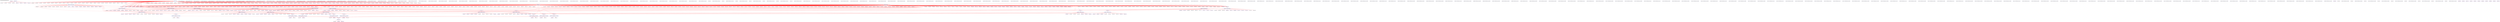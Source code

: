digraph v3graph {
	graph	[label="obj_dir/VBarrelShifter_8Bit_053_gate_opt.dot",
		 labelloc=t, labeljust=l,
		 //size="7.5,10",
		 rankdir=TB];
	n0	[fontsize=8 label="0x5555564e01a0@TOP", color=purple];
	n1	[fontsize=8 label="0x5555563b0860@TOP", color=purple, style=dotted];
	n2	[fontsize=8 label="0x5555563b0400 TOP->din", color=blue];
	n3	[fontsize=8 label="0x5555563b1760 TOP->BarrelShifter_8Bit__DOT__din", color=blue, style=dotted];
	n4	[fontsize=8 label="0x5555563b0b60@TOP", color=purple, style=dotted];
	n5	[fontsize=8 label="0x5555563b04e0 TOP->shamt", color=blue];
	n6	[fontsize=8 label="0x5555563b1840 TOP->BarrelShifter_8Bit__DOT__shamt", color=blue, style=dotted];
	n7	[fontsize=8 label="0x5555563b0e60@TOP", color=purple, style=dotted];
	n8	[fontsize=8 label="0x5555563b05c0 TOP->lr", color=blue];
	n9	[fontsize=8 label="0x5555563b1920 TOP->BarrelShifter_8Bit__DOT__lr", color=blue, style=dotted];
	n10	[fontsize=8 label="0x5555563b1160@TOP", color=purple, style=dotted];
	n11	[fontsize=8 label="0x5555563b06a0 TOP->al", color=blue];
	n12	[fontsize=8 label="0x5555563b1a00 TOP->BarrelShifter_8Bit__DOT__al", color=blue, style=dotted];
	n13	[fontsize=8 label="0x5555563b1460@TOP", color=purple, style=dotted];
	n14	[fontsize=8 label="0x5555563b0780 TOP->dout", color=blue];
	n15	[fontsize=8 label="0x5555563b1ae0 TOP->BarrelShifter_8Bit__DOT__dout", color=blue, style=dotted];
	n16	[fontsize=8 label="0x5555563b2aa0@TOP", color=purple, style=dotted];
	n17	[fontsize=8 label="0x5555563b30f0 TOP->BarrelShifter_8Bit__DOT____Vcellinp__mc__datain1", color=blue, style=dotted];
	n18	[fontsize=8 label="0x5555563b31d0@TOP", color=purple, style=dotted];
	n19	[fontsize=8 label="0x5555563b3820 TOP->BarrelShifter_8Bit__DOT____Vcellinp__m7a__sel0", color=blue, style=dotted];
	n20	[fontsize=8 label="0x5555563b3900@TOP", color=purple, style=dotted];
	n21	[fontsize=8 label="0x5555563b3f50 TOP->BarrelShifter_8Bit__DOT____Vcellinp__m7a__datain3", color=blue, style=dotted];
	n22	[fontsize=8 label="0x5555563b4030@TOP", color=purple, style=dotted];
	n23	[fontsize=8 label="0x5555563b4680 TOP->BarrelShifter_8Bit__DOT____Vcellinp__m7a__datain2", color=blue, style=dotted];
	n24	[fontsize=8 label="0x5555563b4760@TOP", color=purple, style=dotted];
	n25	[fontsize=8 label="0x5555563b4db0 TOP->BarrelShifter_8Bit__DOT____Vcellinp__m7a__datain0", color=blue, style=dotted];
	n26	[fontsize=8 label="0x5555563b4e90@TOP", color=purple, style=dotted];
	n27	[fontsize=8 label="0x5555563b54e0 TOP->BarrelShifter_8Bit__DOT____Vcellinp__m6a__sel0", color=blue, style=dotted];
	n28	[fontsize=8 label="0x5555563b55c0@TOP", color=purple, style=dotted];
	n29	[fontsize=8 label="0x5555563b5c10 TOP->BarrelShifter_8Bit__DOT____Vcellinp__m6a__datain3", color=blue, style=dotted];
	n30	[fontsize=8 label="0x5555563b5cf0@TOP", color=purple, style=dotted];
	n31	[fontsize=8 label="0x5555563b6340 TOP->BarrelShifter_8Bit__DOT____Vcellinp__m6a__datain2", color=blue, style=dotted];
	n32	[fontsize=8 label="0x5555563b6420@TOP", color=purple, style=dotted];
	n33	[fontsize=8 label="0x5555563b6a70 TOP->BarrelShifter_8Bit__DOT____Vcellinp__m6a__datain1", color=blue, style=dotted];
	n34	[fontsize=8 label="0x5555563b6b50@TOP", color=purple, style=dotted];
	n35	[fontsize=8 label="0x5555563b71a0 TOP->BarrelShifter_8Bit__DOT____Vcellinp__m6a__datain0", color=blue, style=dotted];
	n36	[fontsize=8 label="0x5555563b7280@TOP", color=purple, style=dotted];
	n37	[fontsize=8 label="0x5555563b78d0 TOP->BarrelShifter_8Bit__DOT____Vcellinp__m5a__sel0", color=blue, style=dotted];
	n38	[fontsize=8 label="0x5555563b79b0@TOP", color=purple, style=dotted];
	n39	[fontsize=8 label="0x5555563b8000 TOP->BarrelShifter_8Bit__DOT____Vcellinp__m5a__datain3", color=blue, style=dotted];
	n40	[fontsize=8 label="0x5555563b80e0@TOP", color=purple, style=dotted];
	n41	[fontsize=8 label="0x5555563b8730 TOP->BarrelShifter_8Bit__DOT____Vcellinp__m5a__datain2", color=blue, style=dotted];
	n42	[fontsize=8 label="0x5555563b8810@TOP", color=purple, style=dotted];
	n43	[fontsize=8 label="0x5555563b8e60 TOP->BarrelShifter_8Bit__DOT____Vcellinp__m5a__datain1", color=blue, style=dotted];
	n44	[fontsize=8 label="0x5555563b8f40@TOP", color=purple, style=dotted];
	n45	[fontsize=8 label="0x5555563b9590 TOP->BarrelShifter_8Bit__DOT____Vcellinp__m5a__datain0", color=blue, style=dotted];
	n46	[fontsize=8 label="0x5555563b9670@TOP", color=purple, style=dotted];
	n47	[fontsize=8 label="0x5555563b9cc0 TOP->BarrelShifter_8Bit__DOT____Vcellinp__m4a__sel0", color=blue, style=dotted];
	n48	[fontsize=8 label="0x5555563b9da0@TOP", color=purple, style=dotted];
	n49	[fontsize=8 label="0x5555563ba3f0 TOP->BarrelShifter_8Bit__DOT____Vcellinp__m4a__datain3", color=blue, style=dotted];
	n50	[fontsize=8 label="0x5555563ba4d0@TOP", color=purple, style=dotted];
	n51	[fontsize=8 label="0x5555563bab20 TOP->BarrelShifter_8Bit__DOT____Vcellinp__m4a__datain2", color=blue, style=dotted];
	n52	[fontsize=8 label="0x5555563bac00@TOP", color=purple, style=dotted];
	n53	[fontsize=8 label="0x5555563bb250 TOP->BarrelShifter_8Bit__DOT____Vcellinp__m4a__datain1", color=blue, style=dotted];
	n54	[fontsize=8 label="0x5555563bb330@TOP", color=purple, style=dotted];
	n55	[fontsize=8 label="0x5555563bb980 TOP->BarrelShifter_8Bit__DOT____Vcellinp__m4a__datain0", color=blue, style=dotted];
	n56	[fontsize=8 label="0x5555563bba60@TOP", color=purple, style=dotted];
	n57	[fontsize=8 label="0x5555563bc0b0 TOP->BarrelShifter_8Bit__DOT____Vcellinp__m3a__sel0", color=blue, style=dotted];
	n58	[fontsize=8 label="0x5555563bc190@TOP", color=purple, style=dotted];
	n59	[fontsize=8 label="0x5555563bc7e0 TOP->BarrelShifter_8Bit__DOT____Vcellinp__m3a__datain3", color=blue, style=dotted];
	n60	[fontsize=8 label="0x5555563bc8c0@TOP", color=purple, style=dotted];
	n61	[fontsize=8 label="0x5555563bcf10 TOP->BarrelShifter_8Bit__DOT____Vcellinp__m3a__datain2", color=blue, style=dotted];
	n62	[fontsize=8 label="0x5555563bcff0@TOP", color=purple, style=dotted];
	n63	[fontsize=8 label="0x5555563bd640 TOP->BarrelShifter_8Bit__DOT____Vcellinp__m3a__datain1", color=blue, style=dotted];
	n64	[fontsize=8 label="0x5555563bd720@TOP", color=purple, style=dotted];
	n65	[fontsize=8 label="0x5555563bdd70 TOP->BarrelShifter_8Bit__DOT____Vcellinp__m3a__datain0", color=blue, style=dotted];
	n66	[fontsize=8 label="0x5555563bde50@TOP", color=purple, style=dotted];
	n67	[fontsize=8 label="0x5555563be4a0 TOP->BarrelShifter_8Bit__DOT____Vcellinp__m2a__sel0", color=blue, style=dotted];
	n68	[fontsize=8 label="0x5555563be580@TOP", color=purple, style=dotted];
	n69	[fontsize=8 label="0x5555563bebd0 TOP->BarrelShifter_8Bit__DOT____Vcellinp__m2a__datain3", color=blue, style=dotted];
	n70	[fontsize=8 label="0x5555563becb0@TOP", color=purple, style=dotted];
	n71	[fontsize=8 label="0x5555563bf300 TOP->BarrelShifter_8Bit__DOT____Vcellinp__m2a__datain2", color=blue, style=dotted];
	n72	[fontsize=8 label="0x5555563bf3e0@TOP", color=purple, style=dotted];
	n73	[fontsize=8 label="0x5555563bfa30 TOP->BarrelShifter_8Bit__DOT____Vcellinp__m2a__datain1", color=blue, style=dotted];
	n74	[fontsize=8 label="0x5555563bfb10@TOP", color=purple, style=dotted];
	n75	[fontsize=8 label="0x5555563c0160 TOP->BarrelShifter_8Bit__DOT____Vcellinp__m2a__datain0", color=blue, style=dotted];
	n76	[fontsize=8 label="0x5555563c0240@TOP", color=purple, style=dotted];
	n77	[fontsize=8 label="0x5555563c0890 TOP->BarrelShifter_8Bit__DOT____Vcellinp__m1a__sel0", color=blue, style=dotted];
	n78	[fontsize=8 label="0x5555563c0970@TOP", color=purple, style=dotted];
	n79	[fontsize=8 label="0x5555563c0fc0 TOP->BarrelShifter_8Bit__DOT____Vcellinp__m1a__datain3", color=blue, style=dotted];
	n80	[fontsize=8 label="0x5555563c10a0@TOP", color=purple, style=dotted];
	n81	[fontsize=8 label="0x5555563c16f0 TOP->BarrelShifter_8Bit__DOT____Vcellinp__m1a__datain2", color=blue, style=dotted];
	n82	[fontsize=8 label="0x5555563c17d0@TOP", color=purple, style=dotted];
	n83	[fontsize=8 label="0x5555563c1e20 TOP->BarrelShifter_8Bit__DOT____Vcellinp__m1a__datain1", color=blue, style=dotted];
	n84	[fontsize=8 label="0x5555563c1f00@TOP", color=purple, style=dotted];
	n85	[fontsize=8 label="0x5555563c2550 TOP->BarrelShifter_8Bit__DOT____Vcellinp__m1a__datain0", color=blue, style=dotted];
	n86	[fontsize=8 label="0x5555563c2630@TOP", color=purple, style=dotted];
	n87	[fontsize=8 label="0x5555563c2c80 TOP->BarrelShifter_8Bit__DOT____Vcellinp__m0a__sel0", color=blue, style=dotted];
	n88	[fontsize=8 label="0x5555563c2d60@TOP", color=purple, style=dotted];
	n89	[fontsize=8 label="0x5555563c33b0 TOP->BarrelShifter_8Bit__DOT____Vcellinp__m0a__datain2", color=blue, style=dotted];
	n90	[fontsize=8 label="0x5555563c3490@TOP", color=purple, style=dotted];
	n91	[fontsize=8 label="0x5555563c3ae0 TOP->BarrelShifter_8Bit__DOT____Vcellinp__m0a__datain1", color=blue, style=dotted];
	n92	[fontsize=8 label="0x5555563c3bc0@TOP", color=purple, style=dotted];
	n93	[fontsize=8 label="0x5555563c4210 TOP->BarrelShifter_8Bit__DOT____Vcellinp__m0a__datain0", color=blue, style=dotted];
	n94	[fontsize=8 label="0x5555563c42f0@TOP", color=purple, style=dotted];
	n95	[fontsize=8 label="0x5555563c4940 TOP->BarrelShifter_8Bit__DOT____Vcellinp__m7b__sel0", color=blue, style=dotted];
	n96	[fontsize=8 label="0x5555563c4a20@TOP", color=purple, style=dotted];
	n97	[fontsize=8 label="0x5555563c5070 TOP->BarrelShifter_8Bit__DOT____Vcellinp__m6b__sel0", color=blue, style=dotted];
	n98	[fontsize=8 label="0x5555563c5150@TOP", color=purple, style=dotted];
	n99	[fontsize=8 label="0x5555563c57a0 TOP->BarrelShifter_8Bit__DOT____Vcellinp__m5b__sel0", color=blue, style=dotted];
	n100	[fontsize=8 label="0x5555563c5880@TOP", color=purple, style=dotted];
	n101	[fontsize=8 label="0x5555563c5ed0 TOP->BarrelShifter_8Bit__DOT____Vcellinp__m4b__sel0", color=blue, style=dotted];
	n102	[fontsize=8 label="0x5555563c5fb0@TOP", color=purple, style=dotted];
	n103	[fontsize=8 label="0x5555563c6600 TOP->BarrelShifter_8Bit__DOT____Vcellinp__m3b__sel0", color=blue, style=dotted];
	n104	[fontsize=8 label="0x5555563c66e0@TOP", color=purple, style=dotted];
	n105	[fontsize=8 label="0x5555563c6d30 TOP->BarrelShifter_8Bit__DOT____Vcellinp__m2b__sel0", color=blue, style=dotted];
	n106	[fontsize=8 label="0x5555563c6e10@TOP", color=purple, style=dotted];
	n107	[fontsize=8 label="0x5555563c7460 TOP->BarrelShifter_8Bit__DOT____Vcellinp__m1b__sel0", color=blue, style=dotted];
	n108	[fontsize=8 label="0x5555563c7540@TOP", color=purple, style=dotted];
	n109	[fontsize=8 label="0x5555563c7b90 TOP->BarrelShifter_8Bit__DOT____Vcellinp__m0b__sel0", color=blue, style=dotted];
	n110	[fontsize=8 label="0x5555563c7c70@TOP", color=purple, style=dotted];
	n111	[fontsize=8 label="0x5555563c82c0 TOP->BarrelShifter_8Bit__DOT____Vcellinp__m7c__sel0", color=blue, style=dotted];
	n112	[fontsize=8 label="0x5555563c83a0@TOP", color=purple];
	n113	[fontsize=8 label="0x5555563c89f0 TOP->BarrelShifter_8Bit__DOT____Vcellout__m7c__dataout", color=blue];
	n114	[fontsize=8 label="0x5555563c8ad0@TOP", color=purple, style=dotted];
	n115	[fontsize=8 label="0x5555563c9120 TOP->BarrelShifter_8Bit__DOT____Vcellinp__m6c__sel0", color=blue, style=dotted];
	n116	[fontsize=8 label="0x5555563c9200@TOP", color=purple, style=dotted];
	n117	[fontsize=8 label="0x5555563c9850 TOP->BarrelShifter_8Bit__DOT____Vcellout__m6c__dataout", color=blue];
	n118	[fontsize=8 label="0x5555563c9930@TOP", color=purple, style=dotted];
	n119	[fontsize=8 label="0x5555563c9f80 TOP->BarrelShifter_8Bit__DOT____Vcellinp__m5c__sel0", color=blue, style=dotted];
	n120	[fontsize=8 label="0x5555563ca060@TOP", color=purple, style=dotted];
	n121	[fontsize=8 label="0x5555563ca6b0 TOP->BarrelShifter_8Bit__DOT____Vcellout__m5c__dataout", color=blue];
	n122	[fontsize=8 label="0x5555563ca790@TOP", color=purple, style=dotted];
	n123	[fontsize=8 label="0x5555563cade0 TOP->BarrelShifter_8Bit__DOT____Vcellinp__m4c__sel0", color=blue, style=dotted];
	n124	[fontsize=8 label="0x5555563caec0@TOP", color=purple, style=dotted];
	n125	[fontsize=8 label="0x5555563cb510 TOP->BarrelShifter_8Bit__DOT____Vcellout__m4c__dataout", color=blue];
	n126	[fontsize=8 label="0x5555563cb5f0@TOP", color=purple, style=dotted];
	n127	[fontsize=8 label="0x5555563cbc40 TOP->BarrelShifter_8Bit__DOT____Vcellinp__m3c__sel0", color=blue, style=dotted];
	n128	[fontsize=8 label="0x5555563cbd20@TOP", color=purple, style=dotted];
	n129	[fontsize=8 label="0x5555563cc370 TOP->BarrelShifter_8Bit__DOT____Vcellout__m3c__dataout", color=blue];
	n130	[fontsize=8 label="0x5555563cc450@TOP", color=purple, style=dotted];
	n131	[fontsize=8 label="0x5555563ccaa0 TOP->BarrelShifter_8Bit__DOT____Vcellinp__m2c__sel0", color=blue, style=dotted];
	n132	[fontsize=8 label="0x5555563ccb80@TOP", color=purple, style=dotted];
	n133	[fontsize=8 label="0x5555563cd1d0 TOP->BarrelShifter_8Bit__DOT____Vcellout__m2c__dataout", color=blue];
	n134	[fontsize=8 label="0x5555563cd2b0@TOP", color=purple, style=dotted];
	n135	[fontsize=8 label="0x5555563cd900 TOP->BarrelShifter_8Bit__DOT____Vcellinp__m1c__sel0", color=blue, style=dotted];
	n136	[fontsize=8 label="0x5555563cd9e0@TOP", color=purple, style=dotted];
	n137	[fontsize=8 label="0x5555563ce030 TOP->BarrelShifter_8Bit__DOT____Vcellout__m1c__dataout", color=blue];
	n138	[fontsize=8 label="0x5555563ce110@TOP", color=purple, style=dotted];
	n139	[fontsize=8 label="0x5555563ce760 TOP->BarrelShifter_8Bit__DOT____Vcellinp__m0c__sel0", color=blue, style=dotted];
	n140	[fontsize=8 label="0x5555563ce840@TOP", color=purple, style=dotted];
	n141	[fontsize=8 label="0x5555563cee90 TOP->BarrelShifter_8Bit__DOT____Vcellout__m0c__dataout", color=blue];
	n142	[fontsize=8 label="0x5555563cef70@TOP", color=purple, style=dotted];
	n143	[fontsize=8 label="0x5555563cf950 TOP->BarrelShifter_8Bit__DOT__mc__DOT__datain1", color=blue, style=dotted];
	n144	[fontsize=8 label="0x5555563cf270@TOP", color=purple, style=dotted];
	n145	[fontsize=8 label="0x5555563cfa30 TOP->BarrelShifter_8Bit__DOT__mc__DOT__sel", color=blue, style=dotted];
	n146	[fontsize=8 label="0x5555563cf570@TOP", color=purple, style=dotted];
	n147	[fontsize=8 label="0x5555563b1bc0 TOP->BarrelShifter_8Bit__DOT__mc_out", color=blue];
	n148	[fontsize=8 label="0x5555563cfb10 TOP->BarrelShifter_8Bit__DOT__mc__DOT__dataout", color=blue, style=dotted];
	n149	[fontsize=8 label="0x5555564e2c60@TOP", color=purple, style=dotted];
	n150	[fontsize=8 label="0x5555564dfe40@TOP", color=purple, style=dotted];
	n151	[fontsize=8 label="0x5555564e0410@TOP", color=purple];
	n152	[fontsize=8 label="0x5555563d0c20@TOP", color=purple, style=dotted];
	n153	[fontsize=8 label="0x5555563d2120 TOP->BarrelShifter_8Bit__DOT__m7a__DOT__datain0", color=blue, style=dotted];
	n154	[fontsize=8 label="0x5555563d0f20@TOP", color=purple, style=dotted];
	n155	[fontsize=8 label="0x5555563d2200 TOP->BarrelShifter_8Bit__DOT__m7a__DOT__datain1", color=blue, style=dotted];
	n156	[fontsize=8 label="0x5555563d1220@TOP", color=purple, style=dotted];
	n157	[fontsize=8 label="0x5555563d22e0 TOP->BarrelShifter_8Bit__DOT__m7a__DOT__datain2", color=blue, style=dotted];
	n158	[fontsize=8 label="0x5555563d1520@TOP", color=purple, style=dotted];
	n159	[fontsize=8 label="0x5555563d23c0 TOP->BarrelShifter_8Bit__DOT__m7a__DOT__datain3", color=blue, style=dotted];
	n160	[fontsize=8 label="0x5555563d1820@TOP", color=purple, style=dotted];
	n161	[fontsize=8 label="0x5555563d24a0 TOP->BarrelShifter_8Bit__DOT__m7a__DOT__sel0", color=blue, style=dotted];
	n162	[fontsize=8 label="0x5555563d1b20@TOP", color=purple, style=dotted];
	n163	[fontsize=8 label="0x5555563d2580 TOP->BarrelShifter_8Bit__DOT__m7a__DOT__sel1", color=blue, style=dotted];
	n164	[fontsize=8 label="0x5555563d1e20@TOP", color=purple, style=dotted];
	n165	[fontsize=8 label="0x5555563b1ca0 TOP->BarrelShifter_8Bit__DOT__m7a_out", color=blue];
	n166	[fontsize=8 label="0x5555563d2660 TOP->BarrelShifter_8Bit__DOT__m7a__DOT__dataout", color=blue, style=dotted];
	n167	[fontsize=8 label="0x5555564e4e30@TOP", color=purple, style=dotted];
	n168	[fontsize=8 label="0x5555564e4cb0@TOP", color=purple, style=dotted];
	n169	[fontsize=8 label="0x5555564e4b30@TOP", color=purple, style=dotted];
	n170	[fontsize=8 label="0x5555564e49b0@TOP", color=purple, style=dotted];
	n171	[fontsize=8 label="0x5555564e4830@TOP", color=purple];
	n172	[fontsize=8 label="0x5555564e46b0@TOP", color=purple, style=dotted];
	n173	[fontsize=8 label="0x5555564e4530@TOP", color=purple, style=dotted];
	n174	[fontsize=8 label="0x5555563d4c90@TOP", color=purple, style=dotted];
	n175	[fontsize=8 label="0x5555563d6190 TOP->BarrelShifter_8Bit__DOT__m6a__DOT__datain0", color=blue, style=dotted];
	n176	[fontsize=8 label="0x5555563d4f90@TOP", color=purple, style=dotted];
	n177	[fontsize=8 label="0x5555563d6270 TOP->BarrelShifter_8Bit__DOT__m6a__DOT__datain1", color=blue, style=dotted];
	n178	[fontsize=8 label="0x5555563d5290@TOP", color=purple, style=dotted];
	n179	[fontsize=8 label="0x5555563d6350 TOP->BarrelShifter_8Bit__DOT__m6a__DOT__datain2", color=blue, style=dotted];
	n180	[fontsize=8 label="0x5555563d5590@TOP", color=purple, style=dotted];
	n181	[fontsize=8 label="0x5555563d6430 TOP->BarrelShifter_8Bit__DOT__m6a__DOT__datain3", color=blue, style=dotted];
	n182	[fontsize=8 label="0x5555563d5890@TOP", color=purple, style=dotted];
	n183	[fontsize=8 label="0x5555563d6510 TOP->BarrelShifter_8Bit__DOT__m6a__DOT__sel0", color=blue, style=dotted];
	n184	[fontsize=8 label="0x5555563d5b90@TOP", color=purple, style=dotted];
	n185	[fontsize=8 label="0x5555563d65f0 TOP->BarrelShifter_8Bit__DOT__m6a__DOT__sel1", color=blue, style=dotted];
	n186	[fontsize=8 label="0x5555563d5e90@TOP", color=purple, style=dotted];
	n187	[fontsize=8 label="0x5555563b1d80 TOP->BarrelShifter_8Bit__DOT__m6a_out", color=blue];
	n188	[fontsize=8 label="0x5555563d66d0 TOP->BarrelShifter_8Bit__DOT__m6a__DOT__dataout", color=blue, style=dotted];
	n189	[fontsize=8 label="0x5555564eace0@TOP", color=purple, style=dotted];
	n190	[fontsize=8 label="0x5555564eab60@TOP", color=purple, style=dotted];
	n191	[fontsize=8 label="0x5555564ea9e0@TOP", color=purple, style=dotted];
	n192	[fontsize=8 label="0x5555564ea860@TOP", color=purple, style=dotted];
	n193	[fontsize=8 label="0x5555564ea6e0@TOP", color=purple];
	n194	[fontsize=8 label="0x5555564ea560@TOP", color=purple, style=dotted];
	n195	[fontsize=8 label="0x5555564ea3e0@TOP", color=purple, style=dotted];
	n196	[fontsize=8 label="0x5555563d8d00@TOP", color=purple, style=dotted];
	n197	[fontsize=8 label="0x5555563da200 TOP->BarrelShifter_8Bit__DOT__m5a__DOT__datain0", color=blue, style=dotted];
	n198	[fontsize=8 label="0x5555563d9000@TOP", color=purple, style=dotted];
	n199	[fontsize=8 label="0x5555563da2e0 TOP->BarrelShifter_8Bit__DOT__m5a__DOT__datain1", color=blue, style=dotted];
	n200	[fontsize=8 label="0x5555563d9300@TOP", color=purple, style=dotted];
	n201	[fontsize=8 label="0x5555563da3c0 TOP->BarrelShifter_8Bit__DOT__m5a__DOT__datain2", color=blue, style=dotted];
	n202	[fontsize=8 label="0x5555563d9600@TOP", color=purple, style=dotted];
	n203	[fontsize=8 label="0x5555563da4a0 TOP->BarrelShifter_8Bit__DOT__m5a__DOT__datain3", color=blue, style=dotted];
	n204	[fontsize=8 label="0x5555563d9900@TOP", color=purple, style=dotted];
	n205	[fontsize=8 label="0x5555563da580 TOP->BarrelShifter_8Bit__DOT__m5a__DOT__sel0", color=blue, style=dotted];
	n206	[fontsize=8 label="0x5555563d9c00@TOP", color=purple, style=dotted];
	n207	[fontsize=8 label="0x5555563da660 TOP->BarrelShifter_8Bit__DOT__m5a__DOT__sel1", color=blue, style=dotted];
	n208	[fontsize=8 label="0x5555563d9f00@TOP", color=purple, style=dotted];
	n209	[fontsize=8 label="0x5555563b1e60 TOP->BarrelShifter_8Bit__DOT__m5a_out", color=blue];
	n210	[fontsize=8 label="0x5555563da740 TOP->BarrelShifter_8Bit__DOT__m5a__DOT__dataout", color=blue, style=dotted];
	n211	[fontsize=8 label="0x5555564f0b90@TOP", color=purple, style=dotted];
	n212	[fontsize=8 label="0x5555564f0a10@TOP", color=purple, style=dotted];
	n213	[fontsize=8 label="0x5555564f0890@TOP", color=purple, style=dotted];
	n214	[fontsize=8 label="0x5555564f0710@TOP", color=purple, style=dotted];
	n215	[fontsize=8 label="0x5555564f0590@TOP", color=purple];
	n216	[fontsize=8 label="0x5555564f0410@TOP", color=purple, style=dotted];
	n217	[fontsize=8 label="0x5555564f0290@TOP", color=purple, style=dotted];
	n218	[fontsize=8 label="0x5555563dcd70@TOP", color=purple, style=dotted];
	n219	[fontsize=8 label="0x5555563de270 TOP->BarrelShifter_8Bit__DOT__m4a__DOT__datain0", color=blue, style=dotted];
	n220	[fontsize=8 label="0x5555563dd070@TOP", color=purple, style=dotted];
	n221	[fontsize=8 label="0x5555563de350 TOP->BarrelShifter_8Bit__DOT__m4a__DOT__datain1", color=blue, style=dotted];
	n222	[fontsize=8 label="0x5555563dd370@TOP", color=purple, style=dotted];
	n223	[fontsize=8 label="0x5555563de430 TOP->BarrelShifter_8Bit__DOT__m4a__DOT__datain2", color=blue, style=dotted];
	n224	[fontsize=8 label="0x5555563dd670@TOP", color=purple, style=dotted];
	n225	[fontsize=8 label="0x5555563de510 TOP->BarrelShifter_8Bit__DOT__m4a__DOT__datain3", color=blue, style=dotted];
	n226	[fontsize=8 label="0x5555563dd970@TOP", color=purple, style=dotted];
	n227	[fontsize=8 label="0x5555563de5f0 TOP->BarrelShifter_8Bit__DOT__m4a__DOT__sel0", color=blue, style=dotted];
	n228	[fontsize=8 label="0x5555563ddc70@TOP", color=purple, style=dotted];
	n229	[fontsize=8 label="0x5555563de6d0 TOP->BarrelShifter_8Bit__DOT__m4a__DOT__sel1", color=blue, style=dotted];
	n230	[fontsize=8 label="0x5555563ddf70@TOP", color=purple, style=dotted];
	n231	[fontsize=8 label="0x5555563b1f40 TOP->BarrelShifter_8Bit__DOT__m4a_out", color=blue];
	n232	[fontsize=8 label="0x5555563de7b0 TOP->BarrelShifter_8Bit__DOT__m4a__DOT__dataout", color=blue, style=dotted];
	n233	[fontsize=8 label="0x5555564f6a40@TOP", color=purple, style=dotted];
	n234	[fontsize=8 label="0x5555564f68c0@TOP", color=purple, style=dotted];
	n235	[fontsize=8 label="0x5555564f6740@TOP", color=purple, style=dotted];
	n236	[fontsize=8 label="0x5555564f65c0@TOP", color=purple, style=dotted];
	n237	[fontsize=8 label="0x5555564f6440@TOP", color=purple];
	n238	[fontsize=8 label="0x5555564f62c0@TOP", color=purple, style=dotted];
	n239	[fontsize=8 label="0x5555564f6140@TOP", color=purple, style=dotted];
	n240	[fontsize=8 label="0x5555563e0de0@TOP", color=purple, style=dotted];
	n241	[fontsize=8 label="0x5555563e22e0 TOP->BarrelShifter_8Bit__DOT__m3a__DOT__datain0", color=blue, style=dotted];
	n242	[fontsize=8 label="0x5555563e10e0@TOP", color=purple, style=dotted];
	n243	[fontsize=8 label="0x5555563e23c0 TOP->BarrelShifter_8Bit__DOT__m3a__DOT__datain1", color=blue, style=dotted];
	n244	[fontsize=8 label="0x5555563e13e0@TOP", color=purple, style=dotted];
	n245	[fontsize=8 label="0x5555563e24a0 TOP->BarrelShifter_8Bit__DOT__m3a__DOT__datain2", color=blue, style=dotted];
	n246	[fontsize=8 label="0x5555563e16e0@TOP", color=purple, style=dotted];
	n247	[fontsize=8 label="0x5555563e2580 TOP->BarrelShifter_8Bit__DOT__m3a__DOT__datain3", color=blue, style=dotted];
	n248	[fontsize=8 label="0x5555563e19e0@TOP", color=purple, style=dotted];
	n249	[fontsize=8 label="0x5555563e2660 TOP->BarrelShifter_8Bit__DOT__m3a__DOT__sel0", color=blue, style=dotted];
	n250	[fontsize=8 label="0x5555563e1ce0@TOP", color=purple, style=dotted];
	n251	[fontsize=8 label="0x5555563e2740 TOP->BarrelShifter_8Bit__DOT__m3a__DOT__sel1", color=blue, style=dotted];
	n252	[fontsize=8 label="0x5555563e1fe0@TOP", color=purple, style=dotted];
	n253	[fontsize=8 label="0x5555563b2020 TOP->BarrelShifter_8Bit__DOT__m3a_out", color=blue];
	n254	[fontsize=8 label="0x5555563e2820 TOP->BarrelShifter_8Bit__DOT__m3a__DOT__dataout", color=blue, style=dotted];
	n255	[fontsize=8 label="0x5555564fc8f0@TOP", color=purple, style=dotted];
	n256	[fontsize=8 label="0x5555564fc770@TOP", color=purple, style=dotted];
	n257	[fontsize=8 label="0x5555564fc5f0@TOP", color=purple, style=dotted];
	n258	[fontsize=8 label="0x5555564fc470@TOP", color=purple, style=dotted];
	n259	[fontsize=8 label="0x5555564fc2f0@TOP", color=purple];
	n260	[fontsize=8 label="0x5555564fc170@TOP", color=purple, style=dotted];
	n261	[fontsize=8 label="0x5555564fbff0@TOP", color=purple, style=dotted];
	n262	[fontsize=8 label="0x5555563e4ed0@TOP", color=purple, style=dotted];
	n263	[fontsize=8 label="0x5555563e68f0 TOP->BarrelShifter_8Bit__DOT__m2a__DOT__datain0", color=blue, style=dotted];
	n264	[fontsize=8 label="0x5555563e5290@TOP", color=purple, style=dotted];
	n265	[fontsize=8 label="0x5555563e6a50 TOP->BarrelShifter_8Bit__DOT__m2a__DOT__datain1", color=blue, style=dotted];
	n266	[fontsize=8 label="0x5555563e5650@TOP", color=purple, style=dotted];
	n267	[fontsize=8 label="0x5555563e6b70 TOP->BarrelShifter_8Bit__DOT__m2a__DOT__datain2", color=blue, style=dotted];
	n268	[fontsize=8 label="0x5555563e5a10@TOP", color=purple, style=dotted];
	n269	[fontsize=8 label="0x5555563e6c90 TOP->BarrelShifter_8Bit__DOT__m2a__DOT__datain3", color=blue, style=dotted];
	n270	[fontsize=8 label="0x5555563e5dd0@TOP", color=purple, style=dotted];
	n271	[fontsize=8 label="0x5555563e6db0 TOP->BarrelShifter_8Bit__DOT__m2a__DOT__sel0", color=blue, style=dotted];
	n272	[fontsize=8 label="0x5555563e6190@TOP", color=purple, style=dotted];
	n273	[fontsize=8 label="0x5555563e6f00 TOP->BarrelShifter_8Bit__DOT__m2a__DOT__sel1", color=blue, style=dotted];
	n274	[fontsize=8 label="0x5555563e6540@TOP", color=purple, style=dotted];
	n275	[fontsize=8 label="0x5555563b2100 TOP->BarrelShifter_8Bit__DOT__m2a_out", color=blue];
	n276	[fontsize=8 label="0x5555563e7020 TOP->BarrelShifter_8Bit__DOT__m2a__DOT__dataout", color=blue, style=dotted];
	n277	[fontsize=8 label="0x5555565027a0@TOP", color=purple, style=dotted];
	n278	[fontsize=8 label="0x555556502620@TOP", color=purple, style=dotted];
	n279	[fontsize=8 label="0x5555565024a0@TOP", color=purple, style=dotted];
	n280	[fontsize=8 label="0x555556502320@TOP", color=purple, style=dotted];
	n281	[fontsize=8 label="0x5555565021a0@TOP", color=purple];
	n282	[fontsize=8 label="0x555556502020@TOP", color=purple, style=dotted];
	n283	[fontsize=8 label="0x555556501ea0@TOP", color=purple, style=dotted];
	n284	[fontsize=8 label="0x5555563e9be0@TOP", color=purple, style=dotted];
	n285	[fontsize=8 label="0x5555563eb600 TOP->BarrelShifter_8Bit__DOT__m1a__DOT__datain0", color=blue, style=dotted];
	n286	[fontsize=8 label="0x5555563e9fa0@TOP", color=purple, style=dotted];
	n287	[fontsize=8 label="0x5555563eb760 TOP->BarrelShifter_8Bit__DOT__m1a__DOT__datain1", color=blue, style=dotted];
	n288	[fontsize=8 label="0x5555563ea360@TOP", color=purple, style=dotted];
	n289	[fontsize=8 label="0x5555563eb880 TOP->BarrelShifter_8Bit__DOT__m1a__DOT__datain2", color=blue, style=dotted];
	n290	[fontsize=8 label="0x5555563ea720@TOP", color=purple, style=dotted];
	n291	[fontsize=8 label="0x5555563eb9a0 TOP->BarrelShifter_8Bit__DOT__m1a__DOT__datain3", color=blue, style=dotted];
	n292	[fontsize=8 label="0x5555563eaae0@TOP", color=purple, style=dotted];
	n293	[fontsize=8 label="0x5555563ebac0 TOP->BarrelShifter_8Bit__DOT__m1a__DOT__sel0", color=blue, style=dotted];
	n294	[fontsize=8 label="0x5555563eaea0@TOP", color=purple, style=dotted];
	n295	[fontsize=8 label="0x5555563ebc10 TOP->BarrelShifter_8Bit__DOT__m1a__DOT__sel1", color=blue, style=dotted];
	n296	[fontsize=8 label="0x5555563eb250@TOP", color=purple, style=dotted];
	n297	[fontsize=8 label="0x5555563b21e0 TOP->BarrelShifter_8Bit__DOT__m1a_out", color=blue];
	n298	[fontsize=8 label="0x5555563ebd30 TOP->BarrelShifter_8Bit__DOT__m1a__DOT__dataout", color=blue, style=dotted];
	n299	[fontsize=8 label="0x555556508650@TOP", color=purple, style=dotted];
	n300	[fontsize=8 label="0x5555565084d0@TOP", color=purple, style=dotted];
	n301	[fontsize=8 label="0x555556508350@TOP", color=purple, style=dotted];
	n302	[fontsize=8 label="0x5555565081d0@TOP", color=purple, style=dotted];
	n303	[fontsize=8 label="0x555556508050@TOP", color=purple];
	n304	[fontsize=8 label="0x555556507ed0@TOP", color=purple, style=dotted];
	n305	[fontsize=8 label="0x555556507d50@TOP", color=purple, style=dotted];
	n306	[fontsize=8 label="0x5555563ee3a0@TOP", color=purple, style=dotted];
	n307	[fontsize=8 label="0x5555563ef5a0 TOP->BarrelShifter_8Bit__DOT__m0a__DOT__datain0", color=blue, style=dotted];
	n308	[fontsize=8 label="0x5555563ee6a0@TOP", color=purple, style=dotted];
	n309	[fontsize=8 label="0x5555563ef680 TOP->BarrelShifter_8Bit__DOT__m0a__DOT__datain1", color=blue, style=dotted];
	n310	[fontsize=8 label="0x5555563ee9a0@TOP", color=purple, style=dotted];
	n311	[fontsize=8 label="0x5555563ef7e0 TOP->BarrelShifter_8Bit__DOT__m0a__DOT__datain2", color=blue, style=dotted];
	n312	[fontsize=8 label="0x5555563eeca0@TOP", color=purple, style=dotted];
	n313	[fontsize=8 label="0x5555563efa20 TOP->BarrelShifter_8Bit__DOT__m0a__DOT__sel0", color=blue, style=dotted];
	n314	[fontsize=8 label="0x5555563eefa0@TOP", color=purple, style=dotted];
	n315	[fontsize=8 label="0x5555563efb70 TOP->BarrelShifter_8Bit__DOT__m0a__DOT__sel1", color=blue, style=dotted];
	n316	[fontsize=8 label="0x5555563ef2a0@TOP", color=purple, style=dotted];
	n317	[fontsize=8 label="0x5555563b22c0 TOP->BarrelShifter_8Bit__DOT__m0a_out", color=blue];
	n318	[fontsize=8 label="0x5555563efc90 TOP->BarrelShifter_8Bit__DOT__m0a__DOT__dataout", color=blue, style=dotted];
	n319	[fontsize=8 label="0x55555650e500@TOP", color=purple, style=dotted];
	n320	[fontsize=8 label="0x55555650e380@TOP", color=purple, style=dotted];
	n321	[fontsize=8 label="0x55555650e200@TOP", color=purple, style=dotted];
	n322	[fontsize=8 label="0x55555650e080@TOP", color=purple, style=dotted];
	n323	[fontsize=8 label="0x55555650df00@TOP", color=purple];
	n324	[fontsize=8 label="0x55555650dd80@TOP", color=purple, style=dotted];
	n325	[fontsize=8 label="0x55555650dc00@TOP", color=purple, style=dotted];
	n326	[fontsize=8 label="0x5555563f27f0@TOP", color=purple, style=dotted];
	n327	[fontsize=8 label="0x5555563f41d0 TOP->BarrelShifter_8Bit__DOT__m7b__DOT__datain0", color=blue, style=dotted];
	n328	[fontsize=8 label="0x5555563f2ba0@TOP", color=purple, style=dotted];
	n329	[fontsize=8 label="0x5555563f4330 TOP->BarrelShifter_8Bit__DOT__m7b__DOT__datain1", color=blue, style=dotted];
	n330	[fontsize=8 label="0x5555563f2f50@TOP", color=purple, style=dotted];
	n331	[fontsize=8 label="0x5555563f4450 TOP->BarrelShifter_8Bit__DOT__m7b__DOT__datain2", color=blue, style=dotted];
	n332	[fontsize=8 label="0x5555563f3300@TOP", color=purple, style=dotted];
	n333	[fontsize=8 label="0x5555563f4570 TOP->BarrelShifter_8Bit__DOT__m7b__DOT__datain3", color=blue, style=dotted];
	n334	[fontsize=8 label="0x5555563f36b0@TOP", color=purple, style=dotted];
	n335	[fontsize=8 label="0x5555563f4690 TOP->BarrelShifter_8Bit__DOT__m7b__DOT__sel0", color=blue, style=dotted];
	n336	[fontsize=8 label="0x5555563f3a70@TOP", color=purple, style=dotted];
	n337	[fontsize=8 label="0x5555563f47e0 TOP->BarrelShifter_8Bit__DOT__m7b__DOT__sel1", color=blue, style=dotted];
	n338	[fontsize=8 label="0x5555563f3e20@TOP", color=purple, style=dotted];
	n339	[fontsize=8 label="0x5555563b23a0 TOP->BarrelShifter_8Bit__DOT__m7b_out", color=blue];
	n340	[fontsize=8 label="0x5555563f4900 TOP->BarrelShifter_8Bit__DOT__m7b__DOT__dataout", color=blue, style=dotted];
	n341	[fontsize=8 label="0x5555565143d0@TOP", color=purple, style=dotted];
	n342	[fontsize=8 label="0x555556514250@TOP", color=purple, style=dotted];
	n343	[fontsize=8 label="0x5555565140d0@TOP", color=purple, style=dotted];
	n344	[fontsize=8 label="0x555556513f50@TOP", color=purple, style=dotted];
	n345	[fontsize=8 label="0x555556513dd0@TOP", color=purple];
	n346	[fontsize=8 label="0x555556513c50@TOP", color=purple, style=dotted];
	n347	[fontsize=8 label="0x555556513ad0@TOP", color=purple, style=dotted];
	n348	[fontsize=8 label="0x5555563f7480@TOP", color=purple, style=dotted];
	n349	[fontsize=8 label="0x5555563f8e60 TOP->BarrelShifter_8Bit__DOT__m6b__DOT__datain0", color=blue, style=dotted];
	n350	[fontsize=8 label="0x5555563f7830@TOP", color=purple, style=dotted];
	n351	[fontsize=8 label="0x5555563f8fc0 TOP->BarrelShifter_8Bit__DOT__m6b__DOT__datain1", color=blue, style=dotted];
	n352	[fontsize=8 label="0x5555563f7be0@TOP", color=purple, style=dotted];
	n353	[fontsize=8 label="0x5555563f90e0 TOP->BarrelShifter_8Bit__DOT__m6b__DOT__datain2", color=blue, style=dotted];
	n354	[fontsize=8 label="0x5555563f7f90@TOP", color=purple, style=dotted];
	n355	[fontsize=8 label="0x5555563f9200 TOP->BarrelShifter_8Bit__DOT__m6b__DOT__datain3", color=blue, style=dotted];
	n356	[fontsize=8 label="0x5555563f8340@TOP", color=purple, style=dotted];
	n357	[fontsize=8 label="0x5555563f9320 TOP->BarrelShifter_8Bit__DOT__m6b__DOT__sel0", color=blue, style=dotted];
	n358	[fontsize=8 label="0x5555563f8700@TOP", color=purple, style=dotted];
	n359	[fontsize=8 label="0x5555563f9470 TOP->BarrelShifter_8Bit__DOT__m6b__DOT__sel1", color=blue, style=dotted];
	n360	[fontsize=8 label="0x5555563f8ab0@TOP", color=purple, style=dotted];
	n361	[fontsize=8 label="0x5555563b2480 TOP->BarrelShifter_8Bit__DOT__m6b_out", color=blue];
	n362	[fontsize=8 label="0x5555563f9590 TOP->BarrelShifter_8Bit__DOT__m6b__DOT__dataout", color=blue, style=dotted];
	n363	[fontsize=8 label="0x55555651a280@TOP", color=purple, style=dotted];
	n364	[fontsize=8 label="0x55555651a100@TOP", color=purple, style=dotted];
	n365	[fontsize=8 label="0x555556519f80@TOP", color=purple, style=dotted];
	n366	[fontsize=8 label="0x555556519e00@TOP", color=purple, style=dotted];
	n367	[fontsize=8 label="0x555556519c80@TOP", color=purple];
	n368	[fontsize=8 label="0x555556519b00@TOP", color=purple, style=dotted];
	n369	[fontsize=8 label="0x555556519980@TOP", color=purple, style=dotted];
	n370	[fontsize=8 label="0x5555563fc110@TOP", color=purple, style=dotted];
	n371	[fontsize=8 label="0x5555563fdaf0 TOP->BarrelShifter_8Bit__DOT__m5b__DOT__datain0", color=blue, style=dotted];
	n372	[fontsize=8 label="0x5555563fc4c0@TOP", color=purple, style=dotted];
	n373	[fontsize=8 label="0x5555563fdc50 TOP->BarrelShifter_8Bit__DOT__m5b__DOT__datain1", color=blue, style=dotted];
	n374	[fontsize=8 label="0x5555563fc870@TOP", color=purple, style=dotted];
	n375	[fontsize=8 label="0x5555563fdd70 TOP->BarrelShifter_8Bit__DOT__m5b__DOT__datain2", color=blue, style=dotted];
	n376	[fontsize=8 label="0x5555563fcc20@TOP", color=purple, style=dotted];
	n377	[fontsize=8 label="0x5555563fde90 TOP->BarrelShifter_8Bit__DOT__m5b__DOT__datain3", color=blue, style=dotted];
	n378	[fontsize=8 label="0x5555563fcfd0@TOP", color=purple, style=dotted];
	n379	[fontsize=8 label="0x5555563fdfb0 TOP->BarrelShifter_8Bit__DOT__m5b__DOT__sel0", color=blue, style=dotted];
	n380	[fontsize=8 label="0x5555563fd390@TOP", color=purple, style=dotted];
	n381	[fontsize=8 label="0x5555563fe100 TOP->BarrelShifter_8Bit__DOT__m5b__DOT__sel1", color=blue, style=dotted];
	n382	[fontsize=8 label="0x5555563fd740@TOP", color=purple, style=dotted];
	n383	[fontsize=8 label="0x5555563b2560 TOP->BarrelShifter_8Bit__DOT__m5b_out", color=blue];
	n384	[fontsize=8 label="0x5555563fe220 TOP->BarrelShifter_8Bit__DOT__m5b__DOT__dataout", color=blue, style=dotted];
	n385	[fontsize=8 label="0x555556520130@TOP", color=purple, style=dotted];
	n386	[fontsize=8 label="0x55555651ffb0@TOP", color=purple, style=dotted];
	n387	[fontsize=8 label="0x55555651fe30@TOP", color=purple, style=dotted];
	n388	[fontsize=8 label="0x55555651fcb0@TOP", color=purple, style=dotted];
	n389	[fontsize=8 label="0x55555651fb30@TOP", color=purple];
	n390	[fontsize=8 label="0x55555651f9b0@TOP", color=purple, style=dotted];
	n391	[fontsize=8 label="0x55555651f830@TOP", color=purple, style=dotted];
	n392	[fontsize=8 label="0x555556400da0@TOP", color=purple, style=dotted];
	n393	[fontsize=8 label="0x555556402780 TOP->BarrelShifter_8Bit__DOT__m4b__DOT__datain0", color=blue, style=dotted];
	n394	[fontsize=8 label="0x555556401150@TOP", color=purple, style=dotted];
	n395	[fontsize=8 label="0x5555564028e0 TOP->BarrelShifter_8Bit__DOT__m4b__DOT__datain1", color=blue, style=dotted];
	n396	[fontsize=8 label="0x555556401500@TOP", color=purple, style=dotted];
	n397	[fontsize=8 label="0x555556402a00 TOP->BarrelShifter_8Bit__DOT__m4b__DOT__datain2", color=blue, style=dotted];
	n398	[fontsize=8 label="0x5555564018b0@TOP", color=purple, style=dotted];
	n399	[fontsize=8 label="0x555556402b20 TOP->BarrelShifter_8Bit__DOT__m4b__DOT__datain3", color=blue, style=dotted];
	n400	[fontsize=8 label="0x555556401c60@TOP", color=purple, style=dotted];
	n401	[fontsize=8 label="0x555556402c40 TOP->BarrelShifter_8Bit__DOT__m4b__DOT__sel0", color=blue, style=dotted];
	n402	[fontsize=8 label="0x555556402020@TOP", color=purple, style=dotted];
	n403	[fontsize=8 label="0x555556402d90 TOP->BarrelShifter_8Bit__DOT__m4b__DOT__sel1", color=blue, style=dotted];
	n404	[fontsize=8 label="0x5555564023d0@TOP", color=purple, style=dotted];
	n405	[fontsize=8 label="0x5555563b2640 TOP->BarrelShifter_8Bit__DOT__m4b_out", color=blue];
	n406	[fontsize=8 label="0x555556402eb0 TOP->BarrelShifter_8Bit__DOT__m4b__DOT__dataout", color=blue, style=dotted];
	n407	[fontsize=8 label="0x555556525fe0@TOP", color=purple, style=dotted];
	n408	[fontsize=8 label="0x555556525e60@TOP", color=purple, style=dotted];
	n409	[fontsize=8 label="0x555556525ce0@TOP", color=purple, style=dotted];
	n410	[fontsize=8 label="0x555556525b60@TOP", color=purple, style=dotted];
	n411	[fontsize=8 label="0x5555565259e0@TOP", color=purple];
	n412	[fontsize=8 label="0x555556525860@TOP", color=purple, style=dotted];
	n413	[fontsize=8 label="0x5555565256e0@TOP", color=purple, style=dotted];
	n414	[fontsize=8 label="0x555556405a30@TOP", color=purple, style=dotted];
	n415	[fontsize=8 label="0x555556407410 TOP->BarrelShifter_8Bit__DOT__m3b__DOT__datain0", color=blue, style=dotted];
	n416	[fontsize=8 label="0x555556405de0@TOP", color=purple, style=dotted];
	n417	[fontsize=8 label="0x555556407570 TOP->BarrelShifter_8Bit__DOT__m3b__DOT__datain1", color=blue, style=dotted];
	n418	[fontsize=8 label="0x555556406190@TOP", color=purple, style=dotted];
	n419	[fontsize=8 label="0x555556407690 TOP->BarrelShifter_8Bit__DOT__m3b__DOT__datain2", color=blue, style=dotted];
	n420	[fontsize=8 label="0x555556406540@TOP", color=purple, style=dotted];
	n421	[fontsize=8 label="0x5555564077b0 TOP->BarrelShifter_8Bit__DOT__m3b__DOT__datain3", color=blue, style=dotted];
	n422	[fontsize=8 label="0x5555564068f0@TOP", color=purple, style=dotted];
	n423	[fontsize=8 label="0x5555564078d0 TOP->BarrelShifter_8Bit__DOT__m3b__DOT__sel0", color=blue, style=dotted];
	n424	[fontsize=8 label="0x555556406cb0@TOP", color=purple, style=dotted];
	n425	[fontsize=8 label="0x555556407a20 TOP->BarrelShifter_8Bit__DOT__m3b__DOT__sel1", color=blue, style=dotted];
	n426	[fontsize=8 label="0x555556407060@TOP", color=purple, style=dotted];
	n427	[fontsize=8 label="0x5555563b2720 TOP->BarrelShifter_8Bit__DOT__m3b_out", color=blue];
	n428	[fontsize=8 label="0x555556407b40 TOP->BarrelShifter_8Bit__DOT__m3b__DOT__dataout", color=blue, style=dotted];
	n429	[fontsize=8 label="0x55555652bf80@TOP", color=purple, style=dotted];
	n430	[fontsize=8 label="0x55555652be00@TOP", color=purple, style=dotted];
	n431	[fontsize=8 label="0x55555652bc80@TOP", color=purple, style=dotted];
	n432	[fontsize=8 label="0x55555652bb00@TOP", color=purple, style=dotted];
	n433	[fontsize=8 label="0x55555652b980@TOP", color=purple];
	n434	[fontsize=8 label="0x55555652b800@TOP", color=purple, style=dotted];
	n435	[fontsize=8 label="0x55555652b680@TOP", color=purple, style=dotted];
	n436	[fontsize=8 label="0x55555640a6c0@TOP", color=purple, style=dotted];
	n437	[fontsize=8 label="0x55555640c0a0 TOP->BarrelShifter_8Bit__DOT__m2b__DOT__datain0", color=blue, style=dotted];
	n438	[fontsize=8 label="0x55555640aa70@TOP", color=purple, style=dotted];
	n439	[fontsize=8 label="0x55555640c200 TOP->BarrelShifter_8Bit__DOT__m2b__DOT__datain1", color=blue, style=dotted];
	n440	[fontsize=8 label="0x55555640ae20@TOP", color=purple, style=dotted];
	n441	[fontsize=8 label="0x55555640c320 TOP->BarrelShifter_8Bit__DOT__m2b__DOT__datain2", color=blue, style=dotted];
	n442	[fontsize=8 label="0x55555640b1d0@TOP", color=purple, style=dotted];
	n443	[fontsize=8 label="0x55555640c440 TOP->BarrelShifter_8Bit__DOT__m2b__DOT__datain3", color=blue, style=dotted];
	n444	[fontsize=8 label="0x55555640b580@TOP", color=purple, style=dotted];
	n445	[fontsize=8 label="0x55555640c560 TOP->BarrelShifter_8Bit__DOT__m2b__DOT__sel0", color=blue, style=dotted];
	n446	[fontsize=8 label="0x55555640b940@TOP", color=purple, style=dotted];
	n447	[fontsize=8 label="0x55555640c6b0 TOP->BarrelShifter_8Bit__DOT__m2b__DOT__sel1", color=blue, style=dotted];
	n448	[fontsize=8 label="0x55555640bcf0@TOP", color=purple, style=dotted];
	n449	[fontsize=8 label="0x5555563b2800 TOP->BarrelShifter_8Bit__DOT__m2b_out", color=blue];
	n450	[fontsize=8 label="0x55555640c7d0 TOP->BarrelShifter_8Bit__DOT__m2b__DOT__dataout", color=blue, style=dotted];
	n451	[fontsize=8 label="0x555556531f10@TOP", color=purple, style=dotted];
	n452	[fontsize=8 label="0x555556531d90@TOP", color=purple, style=dotted];
	n453	[fontsize=8 label="0x555556531bc0@TOP", color=purple, style=dotted];
	n454	[fontsize=8 label="0x555556531a40@TOP", color=purple, style=dotted];
	n455	[fontsize=8 label="0x5555565318c0@TOP", color=purple];
	n456	[fontsize=8 label="0x555556531740@TOP", color=purple, style=dotted];
	n457	[fontsize=8 label="0x5555565315c0@TOP", color=purple, style=dotted];
	n458	[fontsize=8 label="0x55555640f180@TOP", color=purple, style=dotted];
	n459	[fontsize=8 label="0x5555564107b0 TOP->BarrelShifter_8Bit__DOT__m1b__DOT__datain0", color=blue, style=dotted];
	n460	[fontsize=8 label="0x55555640f530@TOP", color=purple, style=dotted];
	n461	[fontsize=8 label="0x555556410910 TOP->BarrelShifter_8Bit__DOT__m1b__DOT__datain1", color=blue, style=dotted];
	n462	[fontsize=8 label="0x55555640f8e0@TOP", color=purple, style=dotted];
	n463	[fontsize=8 label="0x555556410a30 TOP->BarrelShifter_8Bit__DOT__m1b__DOT__datain2", color=blue, style=dotted];
	n464	[fontsize=8 label="0x55555640fc90@TOP", color=purple, style=dotted];
	n465	[fontsize=8 label="0x555556410c70 TOP->BarrelShifter_8Bit__DOT__m1b__DOT__sel0", color=blue, style=dotted];
	n466	[fontsize=8 label="0x555556410050@TOP", color=purple, style=dotted];
	n467	[fontsize=8 label="0x555556410dc0 TOP->BarrelShifter_8Bit__DOT__m1b__DOT__sel1", color=blue, style=dotted];
	n468	[fontsize=8 label="0x555556410400@TOP", color=purple, style=dotted];
	n469	[fontsize=8 label="0x5555563b28e0 TOP->BarrelShifter_8Bit__DOT__m1b_out", color=blue];
	n470	[fontsize=8 label="0x555556410ee0 TOP->BarrelShifter_8Bit__DOT__m1b__DOT__dataout", color=blue, style=dotted];
	n471	[fontsize=8 label="0x5555565380e0@TOP", color=purple, style=dotted];
	n472	[fontsize=8 label="0x555556537f60@TOP", color=purple, style=dotted];
	n473	[fontsize=8 label="0x555556537d90@TOP", color=purple, style=dotted];
	n474	[fontsize=8 label="0x555556537c10@TOP", color=purple, style=dotted];
	n475	[fontsize=8 label="0x555556537a90@TOP", color=purple];
	n476	[fontsize=8 label="0x555556537910@TOP", color=purple, style=dotted];
	n477	[fontsize=8 label="0x555556537790@TOP", color=purple, style=dotted];
	n478	[fontsize=8 label="0x555556413a10@TOP", color=purple, style=dotted];
	n479	[fontsize=8 label="0x555556415040 TOP->BarrelShifter_8Bit__DOT__m0b__DOT__datain0", color=blue, style=dotted];
	n480	[fontsize=8 label="0x555556413dc0@TOP", color=purple, style=dotted];
	n481	[fontsize=8 label="0x5555564151a0 TOP->BarrelShifter_8Bit__DOT__m0b__DOT__datain1", color=blue, style=dotted];
	n482	[fontsize=8 label="0x555556414170@TOP", color=purple, style=dotted];
	n483	[fontsize=8 label="0x5555564152c0 TOP->BarrelShifter_8Bit__DOT__m0b__DOT__datain2", color=blue, style=dotted];
	n484	[fontsize=8 label="0x555556414520@TOP", color=purple, style=dotted];
	n485	[fontsize=8 label="0x555556415500 TOP->BarrelShifter_8Bit__DOT__m0b__DOT__sel0", color=blue, style=dotted];
	n486	[fontsize=8 label="0x5555564148e0@TOP", color=purple, style=dotted];
	n487	[fontsize=8 label="0x555556415650 TOP->BarrelShifter_8Bit__DOT__m0b__DOT__sel1", color=blue, style=dotted];
	n488	[fontsize=8 label="0x555556414c90@TOP", color=purple, style=dotted];
	n489	[fontsize=8 label="0x5555563b29c0 TOP->BarrelShifter_8Bit__DOT__m0b_out", color=blue];
	n490	[fontsize=8 label="0x555556415770 TOP->BarrelShifter_8Bit__DOT__m0b__DOT__dataout", color=blue, style=dotted];
	n491	[fontsize=8 label="0x55555653e2d0@TOP", color=purple, style=dotted];
	n492	[fontsize=8 label="0x55555653e150@TOP", color=purple, style=dotted];
	n493	[fontsize=8 label="0x55555653df80@TOP", color=purple, style=dotted];
	n494	[fontsize=8 label="0x55555653de00@TOP", color=purple, style=dotted];
	n495	[fontsize=8 label="0x55555653dc80@TOP", color=purple];
	n496	[fontsize=8 label="0x55555653db00@TOP", color=purple, style=dotted];
	n497	[fontsize=8 label="0x55555653d980@TOP", color=purple, style=dotted];
	n498	[fontsize=8 label="0x5555564182a0@TOP", color=purple, style=dotted];
	n499	[fontsize=8 label="0x555556419c90 TOP->BarrelShifter_8Bit__DOT__m7c__DOT__datain0", color=blue, style=dotted];
	n500	[fontsize=8 label="0x555556418650@TOP", color=purple, style=dotted];
	n501	[fontsize=8 label="0x555556419df0 TOP->BarrelShifter_8Bit__DOT__m7c__DOT__datain1", color=blue, style=dotted];
	n502	[fontsize=8 label="0x555556418a00@TOP", color=purple, style=dotted];
	n503	[fontsize=8 label="0x555556419f10 TOP->BarrelShifter_8Bit__DOT__m7c__DOT__datain2", color=blue, style=dotted];
	n504	[fontsize=8 label="0x555556418db0@TOP", color=purple, style=dotted];
	n505	[fontsize=8 label="0x55555641a030 TOP->BarrelShifter_8Bit__DOT__m7c__DOT__datain3", color=blue, style=dotted];
	n506	[fontsize=8 label="0x555556419160@TOP", color=purple, style=dotted];
	n507	[fontsize=8 label="0x55555641a150 TOP->BarrelShifter_8Bit__DOT__m7c__DOT__sel0", color=blue, style=dotted];
	n508	[fontsize=8 label="0x555556419520@TOP", color=purple, style=dotted];
	n509	[fontsize=8 label="0x55555641a2a0 TOP->BarrelShifter_8Bit__DOT__m7c__DOT__sel1", color=blue, style=dotted];
	n510	[fontsize=8 label="0x5555564198d0@TOP", color=purple, style=dotted];
	n511	[fontsize=8 label="0x55555641a3c0 TOP->BarrelShifter_8Bit__DOT__m7c__DOT__dataout", color=blue, style=dotted];
	n512	[fontsize=8 label="0x555556544520@TOP", color=purple, style=dotted];
	n513	[fontsize=8 label="0x5555565443a0@TOP", color=purple, style=dotted];
	n514	[fontsize=8 label="0x5555565441d0@TOP", color=purple, style=dotted];
	n515	[fontsize=8 label="0x555556544050@TOP", color=purple, style=dotted];
	n516	[fontsize=8 label="0x555556543ea0@TOP", color=purple];
	n517	[fontsize=8 label="0x555556543d20@TOP", color=purple, style=dotted];
	n518	[fontsize=8 label="0x555556543ba0@TOP", color=purple, style=dotted];
	n519	[fontsize=8 label="0x55555641cf80@TOP", color=purple, style=dotted];
	n520	[fontsize=8 label="0x55555641e5c0 TOP->BarrelShifter_8Bit__DOT__m6c__DOT__datain0", color=blue, style=dotted];
	n521	[fontsize=8 label="0x55555641d330@TOP", color=purple, style=dotted];
	n522	[fontsize=8 label="0x55555641e720 TOP->BarrelShifter_8Bit__DOT__m6c__DOT__datain1", color=blue, style=dotted];
	n523	[fontsize=8 label="0x55555641d6e0@TOP", color=purple, style=dotted];
	n524	[fontsize=8 label="0x55555641e840 TOP->BarrelShifter_8Bit__DOT__m6c__DOT__datain2", color=blue, style=dotted];
	n525	[fontsize=8 label="0x55555641da90@TOP", color=purple, style=dotted];
	n526	[fontsize=8 label="0x55555641ea80 TOP->BarrelShifter_8Bit__DOT__m6c__DOT__sel0", color=blue, style=dotted];
	n527	[fontsize=8 label="0x55555641de50@TOP", color=purple, style=dotted];
	n528	[fontsize=8 label="0x55555641ebd0 TOP->BarrelShifter_8Bit__DOT__m6c__DOT__sel1", color=blue, style=dotted];
	n529	[fontsize=8 label="0x55555641e200@TOP", color=purple, style=dotted];
	n530	[fontsize=8 label="0x55555641ecf0 TOP->BarrelShifter_8Bit__DOT__m6c__DOT__dataout", color=blue, style=dotted];
	n531	[fontsize=8 label="0x55555654a8b0@TOP", color=purple, style=dotted];
	n532	[fontsize=8 label="0x55555654a730@TOP", color=purple, style=dotted];
	n533	[fontsize=8 label="0x55555654a560@TOP", color=purple, style=dotted];
	n534	[fontsize=8 label="0x55555654a3e0@TOP", color=purple, style=dotted];
	n535	[fontsize=8 label="0x55555654a230@TOP", color=purple];
	n536	[fontsize=8 label="0x55555654a0b0@TOP", color=purple, style=dotted];
	n537	[fontsize=8 label="0x555556549f30@TOP", color=purple, style=dotted];
	n538	[fontsize=8 label="0x555556421860@TOP", color=purple, style=dotted];
	n539	[fontsize=8 label="0x555556423250 TOP->BarrelShifter_8Bit__DOT__m5c__DOT__datain0", color=blue, style=dotted];
	n540	[fontsize=8 label="0x555556421c10@TOP", color=purple, style=dotted];
	n541	[fontsize=8 label="0x5555564233b0 TOP->BarrelShifter_8Bit__DOT__m5c__DOT__datain1", color=blue, style=dotted];
	n542	[fontsize=8 label="0x555556421fc0@TOP", color=purple, style=dotted];
	n543	[fontsize=8 label="0x5555564234d0 TOP->BarrelShifter_8Bit__DOT__m5c__DOT__datain2", color=blue, style=dotted];
	n544	[fontsize=8 label="0x555556422370@TOP", color=purple, style=dotted];
	n545	[fontsize=8 label="0x5555564235f0 TOP->BarrelShifter_8Bit__DOT__m5c__DOT__datain3", color=blue, style=dotted];
	n546	[fontsize=8 label="0x555556422720@TOP", color=purple, style=dotted];
	n547	[fontsize=8 label="0x555556423710 TOP->BarrelShifter_8Bit__DOT__m5c__DOT__sel0", color=blue, style=dotted];
	n548	[fontsize=8 label="0x555556422ae0@TOP", color=purple, style=dotted];
	n549	[fontsize=8 label="0x555556423860 TOP->BarrelShifter_8Bit__DOT__m5c__DOT__sel1", color=blue, style=dotted];
	n550	[fontsize=8 label="0x555556422e90@TOP", color=purple, style=dotted];
	n551	[fontsize=8 label="0x555556423980 TOP->BarrelShifter_8Bit__DOT__m5c__DOT__dataout", color=blue, style=dotted];
	n552	[fontsize=8 label="0x555556550c30@TOP", color=purple, style=dotted];
	n553	[fontsize=8 label="0x555556550ab0@TOP", color=purple, style=dotted];
	n554	[fontsize=8 label="0x5555565508e0@TOP", color=purple, style=dotted];
	n555	[fontsize=8 label="0x555556550760@TOP", color=purple, style=dotted];
	n556	[fontsize=8 label="0x5555565505b0@TOP", color=purple];
	n557	[fontsize=8 label="0x555556550430@TOP", color=purple, style=dotted];
	n558	[fontsize=8 label="0x5555565502b0@TOP", color=purple, style=dotted];
	n559	[fontsize=8 label="0x555556426540@TOP", color=purple, style=dotted];
	n560	[fontsize=8 label="0x555556427f30 TOP->BarrelShifter_8Bit__DOT__m4c__DOT__datain0", color=blue, style=dotted];
	n561	[fontsize=8 label="0x5555564268f0@TOP", color=purple, style=dotted];
	n562	[fontsize=8 label="0x555556428090 TOP->BarrelShifter_8Bit__DOT__m4c__DOT__datain1", color=blue, style=dotted];
	n563	[fontsize=8 label="0x555556426ca0@TOP", color=purple, style=dotted];
	n564	[fontsize=8 label="0x5555564281b0 TOP->BarrelShifter_8Bit__DOT__m4c__DOT__datain2", color=blue, style=dotted];
	n565	[fontsize=8 label="0x555556427050@TOP", color=purple, style=dotted];
	n566	[fontsize=8 label="0x5555564282d0 TOP->BarrelShifter_8Bit__DOT__m4c__DOT__datain3", color=blue, style=dotted];
	n567	[fontsize=8 label="0x555556427400@TOP", color=purple, style=dotted];
	n568	[fontsize=8 label="0x5555564283f0 TOP->BarrelShifter_8Bit__DOT__m4c__DOT__sel0", color=blue, style=dotted];
	n569	[fontsize=8 label="0x5555564277c0@TOP", color=purple, style=dotted];
	n570	[fontsize=8 label="0x555556428540 TOP->BarrelShifter_8Bit__DOT__m4c__DOT__sel1", color=blue, style=dotted];
	n571	[fontsize=8 label="0x555556427b70@TOP", color=purple, style=dotted];
	n572	[fontsize=8 label="0x555556428660 TOP->BarrelShifter_8Bit__DOT__m4c__DOT__dataout", color=blue, style=dotted];
	n573	[fontsize=8 label="0x555556556fc0@TOP", color=purple, style=dotted];
	n574	[fontsize=8 label="0x555556556e40@TOP", color=purple, style=dotted];
	n575	[fontsize=8 label="0x555556556c70@TOP", color=purple, style=dotted];
	n576	[fontsize=8 label="0x555556556af0@TOP", color=purple, style=dotted];
	n577	[fontsize=8 label="0x555556556940@TOP", color=purple];
	n578	[fontsize=8 label="0x5555565567c0@TOP", color=purple, style=dotted];
	n579	[fontsize=8 label="0x555556556640@TOP", color=purple, style=dotted];
	n580	[fontsize=8 label="0x55555642b220@TOP", color=purple, style=dotted];
	n581	[fontsize=8 label="0x55555642c860 TOP->BarrelShifter_8Bit__DOT__m3c__DOT__datain0", color=blue, style=dotted];
	n582	[fontsize=8 label="0x55555642b5d0@TOP", color=purple, style=dotted];
	n583	[fontsize=8 label="0x55555642c9c0 TOP->BarrelShifter_8Bit__DOT__m3c__DOT__datain1", color=blue, style=dotted];
	n584	[fontsize=8 label="0x55555642b980@TOP", color=purple, style=dotted];
	n585	[fontsize=8 label="0x55555642cae0 TOP->BarrelShifter_8Bit__DOT__m3c__DOT__datain2", color=blue, style=dotted];
	n586	[fontsize=8 label="0x55555642bd30@TOP", color=purple, style=dotted];
	n587	[fontsize=8 label="0x55555642cd20 TOP->BarrelShifter_8Bit__DOT__m3c__DOT__sel0", color=blue, style=dotted];
	n588	[fontsize=8 label="0x55555642c0f0@TOP", color=purple, style=dotted];
	n589	[fontsize=8 label="0x55555642ce70 TOP->BarrelShifter_8Bit__DOT__m3c__DOT__sel1", color=blue, style=dotted];
	n590	[fontsize=8 label="0x55555642c4a0@TOP", color=purple, style=dotted];
	n591	[fontsize=8 label="0x55555642cf90 TOP->BarrelShifter_8Bit__DOT__m3c__DOT__dataout", color=blue, style=dotted];
	n592	[fontsize=8 label="0x55555655d350@TOP", color=purple, style=dotted];
	n593	[fontsize=8 label="0x55555655d1d0@TOP", color=purple, style=dotted];
	n594	[fontsize=8 label="0x55555655d000@TOP", color=purple, style=dotted];
	n595	[fontsize=8 label="0x55555655ce80@TOP", color=purple, style=dotted];
	n596	[fontsize=8 label="0x55555655ccd0@TOP", color=purple];
	n597	[fontsize=8 label="0x55555655cb50@TOP", color=purple, style=dotted];
	n598	[fontsize=8 label="0x55555655c9d0@TOP", color=purple, style=dotted];
	n599	[fontsize=8 label="0x55555642fb00@TOP", color=purple, style=dotted];
	n600	[fontsize=8 label="0x555556431140 TOP->BarrelShifter_8Bit__DOT__m2c__DOT__datain0", color=blue, style=dotted];
	n601	[fontsize=8 label="0x55555642feb0@TOP", color=purple, style=dotted];
	n602	[fontsize=8 label="0x5555564312a0 TOP->BarrelShifter_8Bit__DOT__m2c__DOT__datain1", color=blue, style=dotted];
	n603	[fontsize=8 label="0x555556430260@TOP", color=purple, style=dotted];
	n604	[fontsize=8 label="0x5555564313c0 TOP->BarrelShifter_8Bit__DOT__m2c__DOT__datain2", color=blue, style=dotted];
	n605	[fontsize=8 label="0x555556430610@TOP", color=purple, style=dotted];
	n606	[fontsize=8 label="0x555556431600 TOP->BarrelShifter_8Bit__DOT__m2c__DOT__sel0", color=blue, style=dotted];
	n607	[fontsize=8 label="0x5555564309d0@TOP", color=purple, style=dotted];
	n608	[fontsize=8 label="0x555556431750 TOP->BarrelShifter_8Bit__DOT__m2c__DOT__sel1", color=blue, style=dotted];
	n609	[fontsize=8 label="0x555556430d80@TOP", color=purple, style=dotted];
	n610	[fontsize=8 label="0x555556431870 TOP->BarrelShifter_8Bit__DOT__m2c__DOT__dataout", color=blue, style=dotted];
	n611	[fontsize=8 label="0x5555565636d0@TOP", color=purple, style=dotted];
	n612	[fontsize=8 label="0x555556563550@TOP", color=purple, style=dotted];
	n613	[fontsize=8 label="0x555556563380@TOP", color=purple, style=dotted];
	n614	[fontsize=8 label="0x555556563200@TOP", color=purple, style=dotted];
	n615	[fontsize=8 label="0x555556563050@TOP", color=purple];
	n616	[fontsize=8 label="0x555556562ed0@TOP", color=purple, style=dotted];
	n617	[fontsize=8 label="0x555556562d50@TOP", color=purple, style=dotted];
	n618	[fontsize=8 label="0x5555564343e0@TOP", color=purple, style=dotted];
	n619	[fontsize=8 label="0x555556435a20 TOP->BarrelShifter_8Bit__DOT__m1c__DOT__datain0", color=blue, style=dotted];
	n620	[fontsize=8 label="0x555556434790@TOP", color=purple, style=dotted];
	n621	[fontsize=8 label="0x555556435b80 TOP->BarrelShifter_8Bit__DOT__m1c__DOT__datain1", color=blue, style=dotted];
	n622	[fontsize=8 label="0x555556434b40@TOP", color=purple, style=dotted];
	n623	[fontsize=8 label="0x555556435ca0 TOP->BarrelShifter_8Bit__DOT__m1c__DOT__datain2", color=blue, style=dotted];
	n624	[fontsize=8 label="0x555556434ef0@TOP", color=purple, style=dotted];
	n625	[fontsize=8 label="0x555556435ee0 TOP->BarrelShifter_8Bit__DOT__m1c__DOT__sel0", color=blue, style=dotted];
	n626	[fontsize=8 label="0x5555564352b0@TOP", color=purple, style=dotted];
	n627	[fontsize=8 label="0x555556436030 TOP->BarrelShifter_8Bit__DOT__m1c__DOT__sel1", color=blue, style=dotted];
	n628	[fontsize=8 label="0x555556435660@TOP", color=purple, style=dotted];
	n629	[fontsize=8 label="0x555556436150 TOP->BarrelShifter_8Bit__DOT__m1c__DOT__dataout", color=blue, style=dotted];
	n630	[fontsize=8 label="0x555556569a50@TOP", color=purple, style=dotted];
	n631	[fontsize=8 label="0x5555565698d0@TOP", color=purple, style=dotted];
	n632	[fontsize=8 label="0x555556569700@TOP", color=purple, style=dotted];
	n633	[fontsize=8 label="0x555556569580@TOP", color=purple, style=dotted];
	n634	[fontsize=8 label="0x5555565693d0@TOP", color=purple];
	n635	[fontsize=8 label="0x555556569250@TOP", color=purple, style=dotted];
	n636	[fontsize=8 label="0x5555565690d0@TOP", color=purple, style=dotted];
	n637	[fontsize=8 label="0x555556438cc0@TOP", color=purple, style=dotted];
	n638	[fontsize=8 label="0x55555643a300 TOP->BarrelShifter_8Bit__DOT__m0c__DOT__datain0", color=blue, style=dotted];
	n639	[fontsize=8 label="0x555556439070@TOP", color=purple, style=dotted];
	n640	[fontsize=8 label="0x55555643a460 TOP->BarrelShifter_8Bit__DOT__m0c__DOT__datain1", color=blue, style=dotted];
	n641	[fontsize=8 label="0x555556439420@TOP", color=purple, style=dotted];
	n642	[fontsize=8 label="0x55555643a580 TOP->BarrelShifter_8Bit__DOT__m0c__DOT__datain2", color=blue, style=dotted];
	n643	[fontsize=8 label="0x5555564397d0@TOP", color=purple, style=dotted];
	n644	[fontsize=8 label="0x55555643a7c0 TOP->BarrelShifter_8Bit__DOT__m0c__DOT__sel0", color=blue, style=dotted];
	n645	[fontsize=8 label="0x555556439b90@TOP", color=purple, style=dotted];
	n646	[fontsize=8 label="0x55555643a910 TOP->BarrelShifter_8Bit__DOT__m0c__DOT__sel1", color=blue, style=dotted];
	n647	[fontsize=8 label="0x555556439f40@TOP", color=purple, style=dotted];
	n648	[fontsize=8 label="0x55555643aa30 TOP->BarrelShifter_8Bit__DOT__m0c__DOT__dataout", color=blue, style=dotted];
	n649	[fontsize=8 label="0x55555656fdd0@TOP", color=purple, style=dotted];
	n650	[fontsize=8 label="0x55555656fc50@TOP", color=purple, style=dotted];
	n651	[fontsize=8 label="0x55555656fa80@TOP", color=purple, style=dotted];
	n652	[fontsize=8 label="0x55555656f900@TOP", color=purple, style=dotted];
	n653	[fontsize=8 label="0x55555656f750@TOP", color=purple];
	n654	[fontsize=8 label="0x55555656f5d0@TOP", color=purple, style=dotted];
	n655	[fontsize=8 label="0x55555656f450@TOP", color=purple, style=dotted];
	n656	[fontsize=8 label="0x5555564e2520@TOP", color=purple];
	n657	[fontsize=8 label="0x55555643d5a0@TOP", color=purple, style=dotted];
	n658	[fontsize=8 label="0x5555563cf870 TOP->BarrelShifter_8Bit__DOT__mc__DOT__datain0", color=blue, style=dotted];
	n659	[fontsize=8 label="0x55555643d9c0@TOP", color=purple, style=dotted];
	n660	[fontsize=8 label="0x5555563ef900 TOP->BarrelShifter_8Bit__DOT__m0a__DOT__datain3", color=blue, style=dotted];
	n661	[fontsize=8 label="0x55555643dde0@TOP", color=purple, style=dotted];
	n662	[fontsize=8 label="0x555556410b50 TOP->BarrelShifter_8Bit__DOT__m1b__DOT__datain3", color=blue, style=dotted];
	n663	[fontsize=8 label="0x55555643e200@TOP", color=purple, style=dotted];
	n664	[fontsize=8 label="0x5555564153e0 TOP->BarrelShifter_8Bit__DOT__m0b__DOT__datain3", color=blue, style=dotted];
	n665	[fontsize=8 label="0x55555643e620@TOP", color=purple, style=dotted];
	n666	[fontsize=8 label="0x55555641e960 TOP->BarrelShifter_8Bit__DOT__m6c__DOT__datain3", color=blue, style=dotted];
	n667	[fontsize=8 label="0x55555643ea40@TOP", color=purple, style=dotted];
	n668	[fontsize=8 label="0x55555642cc00 TOP->BarrelShifter_8Bit__DOT__m3c__DOT__datain3", color=blue, style=dotted];
	n669	[fontsize=8 label="0x55555643ee60@TOP", color=purple, style=dotted];
	n670	[fontsize=8 label="0x5555564314e0 TOP->BarrelShifter_8Bit__DOT__m2c__DOT__datain3", color=blue, style=dotted];
	n671	[fontsize=8 label="0x55555643f280@TOP", color=purple, style=dotted];
	n672	[fontsize=8 label="0x555556435dc0 TOP->BarrelShifter_8Bit__DOT__m1c__DOT__datain3", color=blue, style=dotted];
	n673	[fontsize=8 label="0x55555643f6a0@TOP", color=purple, style=dotted];
	n674	[fontsize=8 label="0x55555643a6a0 TOP->BarrelShifter_8Bit__DOT__m0c__DOT__datain3", color=blue, style=dotted];
	n675	[fontsize=8 label="0x555556575950@TOP", color=purple];
	n676	[fontsize=8 label="0x555556575ae0@TOP", color=purple];
	n677	[fontsize=8 label="0x5555564e0a30@TOP", color=purple];
	n678	[fontsize=8 label="0x5555565760f0@TOP", color=purple];
	n679	[fontsize=8 label="0x555556576440@TOP", color=purple];
	n680	[fontsize=8 label="0x555556576790@TOP", color=purple];
	n681	[fontsize=8 label="0x555556576ae0@TOP", color=purple];
	n682	[fontsize=8 label="0x555556576e30@TOP", color=purple];
	n683	[fontsize=8 label="0x555556577180@TOP", color=purple];
	n684	[fontsize=8 label="0x5555565774d0@TOP", color=purple];
	n685	[fontsize=8 label="0x555556577820@TOP", color=purple];
	n686	[fontsize=8 label="0x555556577b70@TOP", color=purple];
	n687	[fontsize=8 label="0x555556577ec0@TOP", color=purple];
	n688	[fontsize=8 label="0x555556578210@TOP", color=purple];
	n689	[fontsize=8 label="0x555556578560@TOP", color=purple];
	n690	[fontsize=8 label="0x5555565788b0@TOP", color=purple];
	n691	[fontsize=8 label="0x555556578c00@TOP", color=purple];
	n692	[fontsize=8 label="0x555556578f50@TOP", color=purple];
	n693	[fontsize=8 label="0x5555565792a0@TOP", color=purple];
	n694	[fontsize=8 label="0x5555565795f0@TOP", color=purple];
	n695	[fontsize=8 label="0x555556579940@TOP", color=purple];
	n696	[fontsize=8 label="0x555556579c90@TOP", color=purple];
	n697	[fontsize=8 label="0x555556579fe0@TOP", color=purple];
	n698	[fontsize=8 label="0x55555657a330@TOP", color=purple];
	n699	[fontsize=8 label="0x55555657a680@TOP", color=purple];
	n700	[fontsize=8 label="0x55555657a9d0@TOP", color=purple];
	n701	[fontsize=8 label="0x55555657ad20@TOP", color=purple];
	n702	[fontsize=8 label="0x55555657b070@TOP", color=purple];
	n703	[fontsize=8 label="0x55555657b3c0@TOP", color=purple];
	n704	[fontsize=8 label="0x55555657b710@TOP", color=purple];
	n705	[fontsize=8 label="0x55555657ba60@TOP", color=purple];
	n706	[fontsize=8 label="0x55555657bdb0@TOP", color=purple];
	n707	[fontsize=8 label="0x55555657c100@TOP", color=purple];
	n708	[fontsize=8 label="0x55555657c450@TOP", color=purple];
	n709	[fontsize=8 label="0x55555657c7a0@TOP", color=purple];
	n710	[fontsize=8 label="0x55555657caf0@TOP", color=purple];
	n711	[fontsize=8 label="0x55555657ce40@TOP", color=purple];
	n712	[fontsize=8 label="0x55555657d190@TOP", color=purple];
	n713	[fontsize=8 label="0x55555657d4e0@TOP", color=purple];
	n714	[fontsize=8 label="0x55555657d830@TOP", color=purple];
	n715	[fontsize=8 label="0x55555657db80@TOP", color=purple];
	n716	[fontsize=8 label="0x55555657ded0@TOP", color=purple];
	n717	[fontsize=8 label="0x55555657e220@TOP", color=purple];
	n718	[fontsize=8 label="0x55555657e570@TOP", color=purple];
	n719	[fontsize=8 label="0x55555657e930@TOP", color=purple];
	n720	[fontsize=8 label="0x55555657ed10@TOP", color=purple];
	n721	[fontsize=8 label="0x55555657f100@TOP", color=purple];
	n722	[fontsize=8 label="0x55555657f500@TOP", color=purple];
	n723	[fontsize=8 label="0x55555657f900@TOP", color=purple];
	n724	[fontsize=8 label="0x55555657fd00@TOP", color=purple];
	n725	[fontsize=8 label="0x555556580100@TOP", color=purple];
	n726	[fontsize=8 label="0x5555565804f0@TOP", color=purple];
	n727	[fontsize=8 label="0x5555565808d0@TOP", color=purple];
	n728	[fontsize=8 label="0x555556580cc0@TOP", color=purple];
	n729	[fontsize=8 label="0x5555565810c0@TOP", color=purple];
	n730	[fontsize=8 label="0x5555565814c0@TOP", color=purple];
	n731	[fontsize=8 label="0x5555565818c0@TOP", color=purple];
	n732	[fontsize=8 label="0x555556581cc0@TOP", color=purple];
	n733	[fontsize=8 label="0x5555565820b0@TOP", color=purple];
	n734	[fontsize=8 label="0x555556582490@TOP", color=purple];
	n735	[fontsize=8 label="0x555556582880@TOP", color=purple];
	n736	[fontsize=8 label="0x555556582c80@TOP", color=purple];
	n737	[fontsize=8 label="0x555556583080@TOP", color=purple];
	n738	[fontsize=8 label="0x555556583480@TOP", color=purple];
	n739	[fontsize=8 label="0x555556583880@TOP", color=purple];
	n740	[fontsize=8 label="0x555556583c70@TOP", color=purple];
	n741	[fontsize=8 label="0x555556584050@TOP", color=purple];
	n742	[fontsize=8 label="0x555556584440@TOP", color=purple];
	n743	[fontsize=8 label="0x555556584840@TOP", color=purple];
	n744	[fontsize=8 label="0x555556584c40@TOP", color=purple];
	n745	[fontsize=8 label="0x555556585040@TOP", color=purple];
	n746	[fontsize=8 label="0x555556585440@TOP", color=purple];
	n747	[fontsize=8 label="0x555556585830@TOP", color=purple];
	n748	[fontsize=8 label="0x555556585c10@TOP", color=purple];
	n749	[fontsize=8 label="0x555556586000@TOP", color=purple];
	n750	[fontsize=8 label="0x555556586400@TOP", color=purple];
	n751	[fontsize=8 label="0x555556586800@TOP", color=purple];
	n752	[fontsize=8 label="0x555556586c00@TOP", color=purple];
	n753	[fontsize=8 label="0x555556587000@TOP", color=purple];
	n754	[fontsize=8 label="0x5555565873f0@TOP", color=purple];
	n755	[fontsize=8 label="0x5555565877d0@TOP", color=purple];
	n756	[fontsize=8 label="0x555556587bc0@TOP", color=purple];
	n757	[fontsize=8 label="0x555556587fc0@TOP", color=purple];
	n758	[fontsize=8 label="0x5555565883c0@TOP", color=purple];
	n759	[fontsize=8 label="0x5555565887c0@TOP", color=purple];
	n760	[fontsize=8 label="0x555556588bc0@TOP", color=purple];
	n761	[fontsize=8 label="0x555556588fb0@TOP", color=purple];
	n762	[fontsize=8 label="0x555556589390@TOP", color=purple];
	n763	[fontsize=8 label="0x555556589780@TOP", color=purple];
	n764	[fontsize=8 label="0x555556589b80@TOP", color=purple];
	n765	[fontsize=8 label="0x555556589f80@TOP", color=purple];
	n766	[fontsize=8 label="0x55555658a380@TOP", color=purple];
	n767	[fontsize=8 label="0x55555658a780@TOP", color=purple];
	n768	[fontsize=8 label="0x55555658ab70@TOP", color=purple];
	n769	[fontsize=8 label="0x55555658af50@TOP", color=purple];
	n770	[fontsize=8 label="0x55555658b340@TOP", color=purple];
	n771	[fontsize=8 label="0x55555658b740@TOP", color=purple];
	n772	[fontsize=8 label="0x55555658bb40@TOP", color=purple];
	n773	[fontsize=8 label="0x55555658bf40@TOP", color=purple];
	n774	[fontsize=8 label="0x55555658c340@TOP", color=purple];
	n775	[fontsize=8 label="0x55555658c730@TOP", color=purple];
	n776	[fontsize=8 label="0x55555658cb10@TOP", color=purple];
	n777	[fontsize=8 label="0x55555658cf00@TOP", color=purple];
	n778	[fontsize=8 label="0x55555658d300@TOP", color=purple];
	n779	[fontsize=8 label="0x55555658d700@TOP", color=purple];
	n780	[fontsize=8 label="0x55555658db00@TOP", color=purple];
	n781	[fontsize=8 label="0x55555658df00@TOP", color=purple];
	n782	[fontsize=8 label="0x55555658e2f0@TOP", color=purple];
	n783	[fontsize=8 label="0x55555658e6d0@TOP", color=purple];
	n784	[fontsize=8 label="0x55555658eac0@TOP", color=purple];
	n785	[fontsize=8 label="0x55555658eec0@TOP", color=purple];
	n786	[fontsize=8 label="0x55555658f2c0@TOP", color=purple];
	n787	[fontsize=8 label="0x55555658f6c0@TOP", color=purple];
	n788	[fontsize=8 label="0x55555658fac0@TOP", color=purple];
	n789	[fontsize=8 label="0x55555658feb0@TOP", color=purple];
	n790	[fontsize=8 label="0x555556590290@TOP", color=purple];
	n791	[fontsize=8 label="0x555556590680@TOP", color=purple];
	n792	[fontsize=8 label="0x555556590a80@TOP", color=purple];
	n793	[fontsize=8 label="0x555556590e80@TOP", color=purple];
	n794	[fontsize=8 label="0x555556591280@TOP", color=purple];
	n795	[fontsize=8 label="0x555556591680@TOP", color=purple];
	n796	[fontsize=8 label="0x555556591a70@TOP", color=purple];
	n797	[fontsize=8 label="0x555556591e50@TOP", color=purple];
	n798	[fontsize=8 label="0x555556592240@TOP", color=purple];
	n799	[fontsize=8 label="0x555556592640@TOP", color=purple];
	n800	[fontsize=8 label="0x555556592a40@TOP", color=purple];
	n801	[fontsize=8 label="0x555556592e40@TOP", color=purple];
	n802	[fontsize=8 label="0x555556593240@TOP", color=purple];
	n803	[fontsize=8 label="0x555556593630@TOP", color=purple];
	n804	[fontsize=8 label="0x555556593a10@TOP", color=purple];
	n805	[fontsize=8 label="0x555556593e00@TOP", color=purple];
	n806	[fontsize=8 label="0x555556594200@TOP", color=purple];
	n807	[fontsize=8 label="0x555556594600@TOP", color=purple];
	n808	[fontsize=8 label="0x555556594a00@TOP", color=purple];
	n809	[fontsize=8 label="0x555556594e00@TOP", color=purple];
	n810	[fontsize=8 label="0x5555565951f0@TOP", color=purple];
	n811	[fontsize=8 label="0x5555565955d0@TOP", color=purple];
	n812	[fontsize=8 label="0x5555565959c0@TOP", color=purple];
	n813	[fontsize=8 label="0x555556595dc0@TOP", color=purple];
	n814	[fontsize=8 label="0x5555565961c0@TOP", color=purple];
	n815	[fontsize=8 label="0x5555565965c0@TOP", color=purple];
	n816	[fontsize=8 label="0x5555565969c0@TOP", color=purple];
	n817	[fontsize=8 label="0x555556596db0@TOP", color=purple];
	n818	[fontsize=8 label="0x555556597190@TOP", color=purple];
	n819	[fontsize=8 label="0x555556597580@TOP", color=purple];
	n820	[fontsize=8 label="0x555556597980@TOP", color=purple];
	n821	[fontsize=8 label="0x555556597d80@TOP", color=purple];
	n822	[fontsize=8 label="0x555556598180@TOP", color=purple];
	n823	[fontsize=8 label="0x555556598580@TOP", color=purple];
	n824	[fontsize=8 label="0x555556598970@TOP", color=purple];
	n825	[fontsize=8 label="0x555556598d50@TOP", color=purple];
	n826	[fontsize=8 label="0x555556599140@TOP", color=purple];
	n827	[fontsize=8 label="0x555556599490@TOP", color=purple];
	n828	[fontsize=8 label="0x5555565998d0@TOP", color=purple];
	n829	[fontsize=8 label="0x555556599cd0@TOP", color=purple];
	n830	[fontsize=8 label="0x55555659a0d0@TOP", color=purple];
	n831	[fontsize=8 label="0x55555659a4c0@TOP", color=purple];
	n832	[fontsize=8 label="0x55555659a8a0@TOP", color=purple];
	n833	[fontsize=8 label="0x55555659ac90@TOP", color=purple];
	n834	[fontsize=8 label="0x55555659b090@TOP", color=purple];
	n835	[fontsize=8 label="0x55555659b490@TOP", color=purple];
	n836	[fontsize=8 label="0x55555659b890@TOP", color=purple];
	n837	[fontsize=8 label="0x55555659bc90@TOP", color=purple];
	n838	[fontsize=8 label="0x55555659c080@TOP", color=purple];
	n839	[fontsize=8 label="0x55555659c460@TOP", color=purple];
	n840	[fontsize=8 label="0x55555659c850@TOP", color=purple];
	n841	[fontsize=8 label="0x55555659cc50@TOP", color=purple];
	n842	[fontsize=8 label="0x55555659d050@TOP", color=purple];
	n843	[fontsize=8 label="0x55555659d450@TOP", color=purple];
	n844	[fontsize=8 label="0x55555659d850@TOP", color=purple];
	n845	[fontsize=8 label="0x55555659dc40@TOP", color=purple];
	n846	[fontsize=8 label="0x55555659e020@TOP", color=purple];
	n847	[fontsize=8 label="0x55555659e410@TOP", color=purple];
	n848	[fontsize=8 label="0x55555659e810@TOP", color=purple];
	n849	[fontsize=8 label="0x55555659ec10@TOP", color=purple];
	n850	[fontsize=8 label="0x55555659f010@TOP", color=purple];
	n851	[fontsize=8 label="0x55555659f410@TOP", color=purple];
	n852	[fontsize=8 label="0x55555659f800@TOP", color=purple];
	n853	[fontsize=8 label="0x55555659fbe0@TOP", color=purple];
	n854	[fontsize=8 label="0x55555659ffd0@TOP", color=purple];
	n855	[fontsize=8 label="0x5555565a03d0@TOP", color=purple];
	n856	[fontsize=8 label="0x5555565a07d0@TOP", color=purple];
	n857	[fontsize=8 label="0x5555565a0bd0@TOP", color=purple];
	n858	[fontsize=8 label="0x5555565a0fd0@TOP", color=purple];
	n859	[fontsize=8 label="0x5555565a13c0@TOP", color=purple];
	n860	[fontsize=8 label="0x5555565a17a0@TOP", color=purple];
	n861	[fontsize=8 label="0x5555565a1b90@TOP", color=purple];
	n862	[fontsize=8 label="0x5555565a1f90@TOP", color=purple];
	n863	[fontsize=8 label="0x5555565a2390@TOP", color=purple];
	n864	[fontsize=8 label="0x5555565a2790@TOP", color=purple];
	n865	[fontsize=8 label="0x5555565a2b90@TOP", color=purple];
	n866	[fontsize=8 label="0x5555565a2f80@TOP", color=purple];
	n867	[fontsize=8 label="0x5555565a3360@TOP", color=purple];
	n868	[fontsize=8 label="0x5555565a3750@TOP", color=purple];
	n869	[fontsize=8 label="0x5555565a3b50@TOP", color=purple];
	n870	[fontsize=8 label="0x5555565a3f50@TOP", color=purple];
	n871	[fontsize=8 label="0x5555565a4350@TOP", color=purple];
	n872	[fontsize=8 label="0x5555565a4750@TOP", color=purple];
	n873	[fontsize=8 label="0x5555565a4b40@TOP", color=purple];
	n874	[fontsize=8 label="0x5555565a4f20@TOP", color=purple];
	n875	[fontsize=8 label="0x5555565a5310@TOP", color=purple];
	n2 -> n1 [fontsize=8 label="" weight=1 color=red];
	n2 -> n16 [fontsize=8 label="" weight=1 color=red];
	n2 -> n20 [fontsize=8 label="" weight=1 color=red];
	n2 -> n22 [fontsize=8 label="" weight=1 color=red];
	n2 -> n24 [fontsize=8 label="" weight=1 color=red];
	n2 -> n28 [fontsize=8 label="" weight=1 color=red];
	n2 -> n30 [fontsize=8 label="" weight=1 color=red];
	n2 -> n32 [fontsize=8 label="" weight=1 color=red];
	n2 -> n34 [fontsize=8 label="" weight=1 color=red];
	n2 -> n38 [fontsize=8 label="" weight=1 color=red];
	n2 -> n40 [fontsize=8 label="" weight=1 color=red];
	n2 -> n42 [fontsize=8 label="" weight=1 color=red];
	n2 -> n44 [fontsize=8 label="" weight=1 color=red];
	n2 -> n48 [fontsize=8 label="" weight=1 color=red];
	n2 -> n50 [fontsize=8 label="" weight=1 color=red];
	n2 -> n52 [fontsize=8 label="" weight=1 color=red];
	n2 -> n54 [fontsize=8 label="" weight=1 color=red];
	n2 -> n58 [fontsize=8 label="" weight=1 color=red];
	n2 -> n60 [fontsize=8 label="" weight=1 color=red];
	n2 -> n62 [fontsize=8 label="" weight=1 color=red];
	n2 -> n64 [fontsize=8 label="" weight=1 color=red];
	n2 -> n68 [fontsize=8 label="" weight=1 color=red];
	n2 -> n70 [fontsize=8 label="" weight=1 color=red];
	n2 -> n72 [fontsize=8 label="" weight=1 color=red];
	n2 -> n74 [fontsize=8 label="" weight=1 color=red];
	n2 -> n78 [fontsize=8 label="" weight=1 color=red];
	n2 -> n80 [fontsize=8 label="" weight=1 color=red];
	n2 -> n82 [fontsize=8 label="" weight=1 color=red];
	n2 -> n84 [fontsize=8 label="" weight=1 color=red];
	n2 -> n88 [fontsize=8 label="" weight=1 color=red];
	n2 -> n90 [fontsize=8 label="" weight=1 color=red];
	n2 -> n92 [fontsize=8 label="" weight=1 color=red];
	n2 -> n677 [fontsize=8 label="" weight=1 color=red];
	n2 -> n682 [fontsize=8 label="" weight=1 color=red];
	n2 -> n142 [fontsize=8 label="" weight=1 color=red];
	n2 -> n151 [fontsize=8 label="" weight=1 color=red];
	n2 -> n158 [fontsize=8 label="" weight=1 color=red];
	n2 -> n171 [fontsize=8 label="" weight=1 color=red];
	n2 -> n156 [fontsize=8 label="" weight=1 color=red];
	n2 -> n171 [fontsize=8 label="" weight=1 color=red];
	n2 -> n152 [fontsize=8 label="" weight=1 color=red];
	n2 -> n171 [fontsize=8 label="" weight=1 color=red];
	n2 -> n180 [fontsize=8 label="" weight=1 color=red];
	n2 -> n193 [fontsize=8 label="" weight=1 color=red];
	n2 -> n178 [fontsize=8 label="" weight=1 color=red];
	n2 -> n193 [fontsize=8 label="" weight=1 color=red];
	n2 -> n176 [fontsize=8 label="" weight=1 color=red];
	n2 -> n193 [fontsize=8 label="" weight=1 color=red];
	n2 -> n174 [fontsize=8 label="" weight=1 color=red];
	n2 -> n193 [fontsize=8 label="" weight=1 color=red];
	n2 -> n202 [fontsize=8 label="" weight=1 color=red];
	n2 -> n215 [fontsize=8 label="" weight=1 color=red];
	n2 -> n200 [fontsize=8 label="" weight=1 color=red];
	n2 -> n215 [fontsize=8 label="" weight=1 color=red];
	n2 -> n198 [fontsize=8 label="" weight=1 color=red];
	n2 -> n215 [fontsize=8 label="" weight=1 color=red];
	n2 -> n196 [fontsize=8 label="" weight=1 color=red];
	n2 -> n215 [fontsize=8 label="" weight=1 color=red];
	n2 -> n224 [fontsize=8 label="" weight=1 color=red];
	n2 -> n237 [fontsize=8 label="" weight=1 color=red];
	n2 -> n222 [fontsize=8 label="" weight=1 color=red];
	n2 -> n237 [fontsize=8 label="" weight=1 color=red];
	n2 -> n220 [fontsize=8 label="" weight=1 color=red];
	n2 -> n237 [fontsize=8 label="" weight=1 color=red];
	n2 -> n218 [fontsize=8 label="" weight=1 color=red];
	n2 -> n237 [fontsize=8 label="" weight=1 color=red];
	n2 -> n246 [fontsize=8 label="" weight=1 color=red];
	n2 -> n259 [fontsize=8 label="" weight=1 color=red];
	n2 -> n244 [fontsize=8 label="" weight=1 color=red];
	n2 -> n259 [fontsize=8 label="" weight=1 color=red];
	n2 -> n242 [fontsize=8 label="" weight=1 color=red];
	n2 -> n259 [fontsize=8 label="" weight=1 color=red];
	n2 -> n240 [fontsize=8 label="" weight=1 color=red];
	n2 -> n259 [fontsize=8 label="" weight=1 color=red];
	n2 -> n268 [fontsize=8 label="" weight=1 color=red];
	n2 -> n281 [fontsize=8 label="" weight=1 color=red];
	n2 -> n266 [fontsize=8 label="" weight=1 color=red];
	n2 -> n281 [fontsize=8 label="" weight=1 color=red];
	n2 -> n264 [fontsize=8 label="" weight=1 color=red];
	n2 -> n281 [fontsize=8 label="" weight=1 color=red];
	n2 -> n262 [fontsize=8 label="" weight=1 color=red];
	n2 -> n281 [fontsize=8 label="" weight=1 color=red];
	n2 -> n290 [fontsize=8 label="" weight=1 color=red];
	n2 -> n303 [fontsize=8 label="" weight=1 color=red];
	n2 -> n288 [fontsize=8 label="" weight=1 color=red];
	n2 -> n303 [fontsize=8 label="" weight=1 color=red];
	n2 -> n286 [fontsize=8 label="" weight=1 color=red];
	n2 -> n303 [fontsize=8 label="" weight=1 color=red];
	n2 -> n284 [fontsize=8 label="" weight=1 color=red];
	n2 -> n303 [fontsize=8 label="" weight=1 color=red];
	n2 -> n310 [fontsize=8 label="" weight=1 color=red];
	n2 -> n323 [fontsize=8 label="" weight=1 color=red];
	n2 -> n308 [fontsize=8 label="" weight=1 color=red];
	n2 -> n323 [fontsize=8 label="" weight=1 color=red];
	n2 -> n306 [fontsize=8 label="" weight=1 color=red];
	n2 -> n323 [fontsize=8 label="" weight=1 color=red];
	n2 -> n705 [fontsize=8 label="" weight=1 color=red];
	n2 -> n708 [fontsize=8 label="" weight=1 color=red];
	n2 -> n710 [fontsize=8 label="" weight=1 color=red];
	n2 -> n711 [fontsize=8 label="" weight=1 color=red];
	n2 -> n715 [fontsize=8 label="" weight=1 color=red];
	n2 -> n716 [fontsize=8 label="" weight=1 color=red];
	n2 -> n717 [fontsize=8 label="" weight=1 color=red];
	n2 -> n718 [fontsize=8 label="" weight=1 color=red];
	n2 -> n722 [fontsize=8 label="" weight=1 color=red];
	n2 -> n723 [fontsize=8 label="" weight=1 color=red];
	n2 -> n724 [fontsize=8 label="" weight=1 color=red];
	n2 -> n725 [fontsize=8 label="" weight=1 color=red];
	n2 -> n729 [fontsize=8 label="" weight=1 color=red];
	n2 -> n730 [fontsize=8 label="" weight=1 color=red];
	n2 -> n731 [fontsize=8 label="" weight=1 color=red];
	n2 -> n732 [fontsize=8 label="" weight=1 color=red];
	n2 -> n736 [fontsize=8 label="" weight=1 color=red];
	n2 -> n737 [fontsize=8 label="" weight=1 color=red];
	n2 -> n738 [fontsize=8 label="" weight=1 color=red];
	n2 -> n739 [fontsize=8 label="" weight=1 color=red];
	n2 -> n743 [fontsize=8 label="" weight=1 color=red];
	n2 -> n744 [fontsize=8 label="" weight=1 color=red];
	n2 -> n745 [fontsize=8 label="" weight=1 color=red];
	n2 -> n746 [fontsize=8 label="" weight=1 color=red];
	n2 -> n750 [fontsize=8 label="" weight=1 color=red];
	n2 -> n751 [fontsize=8 label="" weight=1 color=red];
	n2 -> n752 [fontsize=8 label="" weight=1 color=red];
	n2 -> n753 [fontsize=8 label="" weight=1 color=red];
	n2 -> n757 [fontsize=8 label="" weight=1 color=red];
	n2 -> n758 [fontsize=8 label="" weight=1 color=red];
	n2 -> n759 [fontsize=8 label="" weight=1 color=red];
	n5 -> n4 [fontsize=8 label="" weight=1 color=red];
	n5 -> n18 [fontsize=8 label="" weight=1 color=red];
	n5 -> n26 [fontsize=8 label="" weight=1 color=red];
	n5 -> n36 [fontsize=8 label="" weight=1 color=red];
	n5 -> n46 [fontsize=8 label="" weight=1 color=red];
	n5 -> n56 [fontsize=8 label="" weight=1 color=red];
	n5 -> n66 [fontsize=8 label="" weight=1 color=red];
	n5 -> n76 [fontsize=8 label="" weight=1 color=red];
	n5 -> n86 [fontsize=8 label="" weight=1 color=red];
	n5 -> n94 [fontsize=8 label="" weight=1 color=red];
	n5 -> n96 [fontsize=8 label="" weight=1 color=red];
	n5 -> n98 [fontsize=8 label="" weight=1 color=red];
	n5 -> n100 [fontsize=8 label="" weight=1 color=red];
	n5 -> n102 [fontsize=8 label="" weight=1 color=red];
	n5 -> n104 [fontsize=8 label="" weight=1 color=red];
	n5 -> n106 [fontsize=8 label="" weight=1 color=red];
	n5 -> n108 [fontsize=8 label="" weight=1 color=red];
	n5 -> n110 [fontsize=8 label="" weight=1 color=red];
	n5 -> n114 [fontsize=8 label="" weight=1 color=red];
	n5 -> n118 [fontsize=8 label="" weight=1 color=red];
	n5 -> n122 [fontsize=8 label="" weight=1 color=red];
	n5 -> n126 [fontsize=8 label="" weight=1 color=red];
	n5 -> n130 [fontsize=8 label="" weight=1 color=red];
	n5 -> n134 [fontsize=8 label="" weight=1 color=red];
	n5 -> n138 [fontsize=8 label="" weight=1 color=red];
	n5 -> n678 [fontsize=8 label="" weight=1 color=red];
	n5 -> n683 [fontsize=8 label="" weight=1 color=red];
	n5 -> n160 [fontsize=8 label="" weight=1 color=red];
	n5 -> n169 [fontsize=8 label="" weight=1 color=red];
	n5 -> n170 [fontsize=8 label="" weight=1 color=red];
	n5 -> n171 [fontsize=8 label="" weight=1 color=red];
	n5 -> n172 [fontsize=8 label="" weight=1 color=red];
	n5 -> n173 [fontsize=8 label="" weight=1 color=red];
	n5 -> n182 [fontsize=8 label="" weight=1 color=red];
	n5 -> n191 [fontsize=8 label="" weight=1 color=red];
	n5 -> n192 [fontsize=8 label="" weight=1 color=red];
	n5 -> n193 [fontsize=8 label="" weight=1 color=red];
	n5 -> n194 [fontsize=8 label="" weight=1 color=red];
	n5 -> n195 [fontsize=8 label="" weight=1 color=red];
	n5 -> n204 [fontsize=8 label="" weight=1 color=red];
	n5 -> n213 [fontsize=8 label="" weight=1 color=red];
	n5 -> n214 [fontsize=8 label="" weight=1 color=red];
	n5 -> n215 [fontsize=8 label="" weight=1 color=red];
	n5 -> n216 [fontsize=8 label="" weight=1 color=red];
	n5 -> n217 [fontsize=8 label="" weight=1 color=red];
	n5 -> n226 [fontsize=8 label="" weight=1 color=red];
	n5 -> n235 [fontsize=8 label="" weight=1 color=red];
	n5 -> n236 [fontsize=8 label="" weight=1 color=red];
	n5 -> n237 [fontsize=8 label="" weight=1 color=red];
	n5 -> n238 [fontsize=8 label="" weight=1 color=red];
	n5 -> n239 [fontsize=8 label="" weight=1 color=red];
	n5 -> n248 [fontsize=8 label="" weight=1 color=red];
	n5 -> n257 [fontsize=8 label="" weight=1 color=red];
	n5 -> n258 [fontsize=8 label="" weight=1 color=red];
	n5 -> n259 [fontsize=8 label="" weight=1 color=red];
	n5 -> n260 [fontsize=8 label="" weight=1 color=red];
	n5 -> n261 [fontsize=8 label="" weight=1 color=red];
	n5 -> n270 [fontsize=8 label="" weight=1 color=red];
	n5 -> n279 [fontsize=8 label="" weight=1 color=red];
	n5 -> n280 [fontsize=8 label="" weight=1 color=red];
	n5 -> n281 [fontsize=8 label="" weight=1 color=red];
	n5 -> n282 [fontsize=8 label="" weight=1 color=red];
	n5 -> n283 [fontsize=8 label="" weight=1 color=red];
	n5 -> n292 [fontsize=8 label="" weight=1 color=red];
	n5 -> n301 [fontsize=8 label="" weight=1 color=red];
	n5 -> n302 [fontsize=8 label="" weight=1 color=red];
	n5 -> n303 [fontsize=8 label="" weight=1 color=red];
	n5 -> n304 [fontsize=8 label="" weight=1 color=red];
	n5 -> n305 [fontsize=8 label="" weight=1 color=red];
	n5 -> n312 [fontsize=8 label="" weight=1 color=red];
	n5 -> n321 [fontsize=8 label="" weight=1 color=red];
	n5 -> n322 [fontsize=8 label="" weight=1 color=red];
	n5 -> n323 [fontsize=8 label="" weight=1 color=red];
	n5 -> n324 [fontsize=8 label="" weight=1 color=red];
	n5 -> n325 [fontsize=8 label="" weight=1 color=red];
	n5 -> n334 [fontsize=8 label="" weight=1 color=red];
	n5 -> n343 [fontsize=8 label="" weight=1 color=red];
	n5 -> n344 [fontsize=8 label="" weight=1 color=red];
	n5 -> n345 [fontsize=8 label="" weight=1 color=red];
	n5 -> n346 [fontsize=8 label="" weight=1 color=red];
	n5 -> n347 [fontsize=8 label="" weight=1 color=red];
	n5 -> n356 [fontsize=8 label="" weight=1 color=red];
	n5 -> n365 [fontsize=8 label="" weight=1 color=red];
	n5 -> n366 [fontsize=8 label="" weight=1 color=red];
	n5 -> n367 [fontsize=8 label="" weight=1 color=red];
	n5 -> n368 [fontsize=8 label="" weight=1 color=red];
	n5 -> n369 [fontsize=8 label="" weight=1 color=red];
	n5 -> n378 [fontsize=8 label="" weight=1 color=red];
	n5 -> n387 [fontsize=8 label="" weight=1 color=red];
	n5 -> n388 [fontsize=8 label="" weight=1 color=red];
	n5 -> n389 [fontsize=8 label="" weight=1 color=red];
	n5 -> n390 [fontsize=8 label="" weight=1 color=red];
	n5 -> n391 [fontsize=8 label="" weight=1 color=red];
	n5 -> n400 [fontsize=8 label="" weight=1 color=red];
	n5 -> n409 [fontsize=8 label="" weight=1 color=red];
	n5 -> n410 [fontsize=8 label="" weight=1 color=red];
	n5 -> n411 [fontsize=8 label="" weight=1 color=red];
	n5 -> n412 [fontsize=8 label="" weight=1 color=red];
	n5 -> n413 [fontsize=8 label="" weight=1 color=red];
	n5 -> n422 [fontsize=8 label="" weight=1 color=red];
	n5 -> n431 [fontsize=8 label="" weight=1 color=red];
	n5 -> n432 [fontsize=8 label="" weight=1 color=red];
	n5 -> n433 [fontsize=8 label="" weight=1 color=red];
	n5 -> n434 [fontsize=8 label="" weight=1 color=red];
	n5 -> n435 [fontsize=8 label="" weight=1 color=red];
	n5 -> n444 [fontsize=8 label="" weight=1 color=red];
	n5 -> n453 [fontsize=8 label="" weight=1 color=red];
	n5 -> n454 [fontsize=8 label="" weight=1 color=red];
	n5 -> n455 [fontsize=8 label="" weight=1 color=red];
	n5 -> n456 [fontsize=8 label="" weight=1 color=red];
	n5 -> n457 [fontsize=8 label="" weight=1 color=red];
	n5 -> n464 [fontsize=8 label="" weight=1 color=red];
	n5 -> n473 [fontsize=8 label="" weight=1 color=red];
	n5 -> n474 [fontsize=8 label="" weight=1 color=red];
	n5 -> n475 [fontsize=8 label="" weight=1 color=red];
	n5 -> n476 [fontsize=8 label="" weight=1 color=red];
	n5 -> n477 [fontsize=8 label="" weight=1 color=red];
	n5 -> n484 [fontsize=8 label="" weight=1 color=red];
	n5 -> n493 [fontsize=8 label="" weight=1 color=red];
	n5 -> n494 [fontsize=8 label="" weight=1 color=red];
	n5 -> n495 [fontsize=8 label="" weight=1 color=red];
	n5 -> n496 [fontsize=8 label="" weight=1 color=red];
	n5 -> n497 [fontsize=8 label="" weight=1 color=red];
	n5 -> n506 [fontsize=8 label="" weight=1 color=red];
	n5 -> n514 [fontsize=8 label="" weight=1 color=red];
	n5 -> n515 [fontsize=8 label="" weight=1 color=red];
	n5 -> n516 [fontsize=8 label="" weight=1 color=red];
	n5 -> n517 [fontsize=8 label="" weight=1 color=red];
	n5 -> n518 [fontsize=8 label="" weight=1 color=red];
	n5 -> n525 [fontsize=8 label="" weight=1 color=red];
	n5 -> n533 [fontsize=8 label="" weight=1 color=red];
	n5 -> n534 [fontsize=8 label="" weight=1 color=red];
	n5 -> n535 [fontsize=8 label="" weight=1 color=red];
	n5 -> n536 [fontsize=8 label="" weight=1 color=red];
	n5 -> n537 [fontsize=8 label="" weight=1 color=red];
	n5 -> n546 [fontsize=8 label="" weight=1 color=red];
	n5 -> n554 [fontsize=8 label="" weight=1 color=red];
	n5 -> n555 [fontsize=8 label="" weight=1 color=red];
	n5 -> n556 [fontsize=8 label="" weight=1 color=red];
	n5 -> n557 [fontsize=8 label="" weight=1 color=red];
	n5 -> n558 [fontsize=8 label="" weight=1 color=red];
	n5 -> n567 [fontsize=8 label="" weight=1 color=red];
	n5 -> n575 [fontsize=8 label="" weight=1 color=red];
	n5 -> n576 [fontsize=8 label="" weight=1 color=red];
	n5 -> n577 [fontsize=8 label="" weight=1 color=red];
	n5 -> n578 [fontsize=8 label="" weight=1 color=red];
	n5 -> n579 [fontsize=8 label="" weight=1 color=red];
	n5 -> n586 [fontsize=8 label="" weight=1 color=red];
	n5 -> n594 [fontsize=8 label="" weight=1 color=red];
	n5 -> n595 [fontsize=8 label="" weight=1 color=red];
	n5 -> n596 [fontsize=8 label="" weight=1 color=red];
	n5 -> n597 [fontsize=8 label="" weight=1 color=red];
	n5 -> n598 [fontsize=8 label="" weight=1 color=red];
	n5 -> n605 [fontsize=8 label="" weight=1 color=red];
	n5 -> n613 [fontsize=8 label="" weight=1 color=red];
	n5 -> n614 [fontsize=8 label="" weight=1 color=red];
	n5 -> n615 [fontsize=8 label="" weight=1 color=red];
	n5 -> n616 [fontsize=8 label="" weight=1 color=red];
	n5 -> n617 [fontsize=8 label="" weight=1 color=red];
	n5 -> n624 [fontsize=8 label="" weight=1 color=red];
	n5 -> n632 [fontsize=8 label="" weight=1 color=red];
	n5 -> n633 [fontsize=8 label="" weight=1 color=red];
	n5 -> n634 [fontsize=8 label="" weight=1 color=red];
	n5 -> n635 [fontsize=8 label="" weight=1 color=red];
	n5 -> n636 [fontsize=8 label="" weight=1 color=red];
	n5 -> n643 [fontsize=8 label="" weight=1 color=red];
	n5 -> n651 [fontsize=8 label="" weight=1 color=red];
	n5 -> n652 [fontsize=8 label="" weight=1 color=red];
	n5 -> n653 [fontsize=8 label="" weight=1 color=red];
	n5 -> n654 [fontsize=8 label="" weight=1 color=red];
	n5 -> n655 [fontsize=8 label="" weight=1 color=red];
	n5 -> n712 [fontsize=8 label="" weight=1 color=red];
	n5 -> n719 [fontsize=8 label="" weight=1 color=red];
	n5 -> n726 [fontsize=8 label="" weight=1 color=red];
	n5 -> n733 [fontsize=8 label="" weight=1 color=red];
	n5 -> n740 [fontsize=8 label="" weight=1 color=red];
	n5 -> n747 [fontsize=8 label="" weight=1 color=red];
	n5 -> n754 [fontsize=8 label="" weight=1 color=red];
	n5 -> n761 [fontsize=8 label="" weight=1 color=red];
	n5 -> n768 [fontsize=8 label="" weight=1 color=red];
	n5 -> n775 [fontsize=8 label="" weight=1 color=red];
	n5 -> n782 [fontsize=8 label="" weight=1 color=red];
	n5 -> n789 [fontsize=8 label="" weight=1 color=red];
	n5 -> n796 [fontsize=8 label="" weight=1 color=red];
	n5 -> n803 [fontsize=8 label="" weight=1 color=red];
	n5 -> n810 [fontsize=8 label="" weight=1 color=red];
	n5 -> n817 [fontsize=8 label="" weight=1 color=red];
	n5 -> n824 [fontsize=8 label="" weight=1 color=red];
	n5 -> n831 [fontsize=8 label="" weight=1 color=red];
	n5 -> n838 [fontsize=8 label="" weight=1 color=red];
	n5 -> n845 [fontsize=8 label="" weight=1 color=red];
	n5 -> n852 [fontsize=8 label="" weight=1 color=red];
	n5 -> n859 [fontsize=8 label="" weight=1 color=red];
	n5 -> n866 [fontsize=8 label="" weight=1 color=red];
	n5 -> n873 [fontsize=8 label="" weight=1 color=red];
	n8 -> n7 [fontsize=8 label="" weight=1 color=red];
	n8 -> n167 [fontsize=8 label="" weight=1 color=red];
	n8 -> n168 [fontsize=8 label="" weight=2 color=red];
	n8 -> n169 [fontsize=8 label="" weight=2 color=red];
	n8 -> n170 [fontsize=8 label="" weight=2 color=red];
	n8 -> n171 [fontsize=8 label="" weight=2 color=red];
	n8 -> n172 [fontsize=8 label="" weight=1 color=red];
	n8 -> n173 [fontsize=8 label="" weight=1 color=red];
	n8 -> n189 [fontsize=8 label="" weight=1 color=red];
	n8 -> n190 [fontsize=8 label="" weight=2 color=red];
	n8 -> n191 [fontsize=8 label="" weight=2 color=red];
	n8 -> n192 [fontsize=8 label="" weight=2 color=red];
	n8 -> n193 [fontsize=8 label="" weight=2 color=red];
	n8 -> n194 [fontsize=8 label="" weight=1 color=red];
	n8 -> n195 [fontsize=8 label="" weight=1 color=red];
	n8 -> n211 [fontsize=8 label="" weight=1 color=red];
	n8 -> n212 [fontsize=8 label="" weight=2 color=red];
	n8 -> n213 [fontsize=8 label="" weight=2 color=red];
	n8 -> n214 [fontsize=8 label="" weight=2 color=red];
	n8 -> n215 [fontsize=8 label="" weight=2 color=red];
	n8 -> n216 [fontsize=8 label="" weight=1 color=red];
	n8 -> n217 [fontsize=8 label="" weight=1 color=red];
	n8 -> n233 [fontsize=8 label="" weight=1 color=red];
	n8 -> n234 [fontsize=8 label="" weight=2 color=red];
	n8 -> n235 [fontsize=8 label="" weight=2 color=red];
	n8 -> n236 [fontsize=8 label="" weight=2 color=red];
	n8 -> n237 [fontsize=8 label="" weight=2 color=red];
	n8 -> n238 [fontsize=8 label="" weight=1 color=red];
	n8 -> n239 [fontsize=8 label="" weight=1 color=red];
	n8 -> n255 [fontsize=8 label="" weight=1 color=red];
	n8 -> n256 [fontsize=8 label="" weight=2 color=red];
	n8 -> n257 [fontsize=8 label="" weight=2 color=red];
	n8 -> n258 [fontsize=8 label="" weight=2 color=red];
	n8 -> n259 [fontsize=8 label="" weight=2 color=red];
	n8 -> n260 [fontsize=8 label="" weight=1 color=red];
	n8 -> n261 [fontsize=8 label="" weight=1 color=red];
	n8 -> n277 [fontsize=8 label="" weight=1 color=red];
	n8 -> n278 [fontsize=8 label="" weight=2 color=red];
	n8 -> n279 [fontsize=8 label="" weight=2 color=red];
	n8 -> n280 [fontsize=8 label="" weight=2 color=red];
	n8 -> n281 [fontsize=8 label="" weight=2 color=red];
	n8 -> n282 [fontsize=8 label="" weight=1 color=red];
	n8 -> n283 [fontsize=8 label="" weight=1 color=red];
	n8 -> n299 [fontsize=8 label="" weight=1 color=red];
	n8 -> n300 [fontsize=8 label="" weight=2 color=red];
	n8 -> n301 [fontsize=8 label="" weight=2 color=red];
	n8 -> n302 [fontsize=8 label="" weight=2 color=red];
	n8 -> n303 [fontsize=8 label="" weight=2 color=red];
	n8 -> n304 [fontsize=8 label="" weight=1 color=red];
	n8 -> n305 [fontsize=8 label="" weight=1 color=red];
	n8 -> n319 [fontsize=8 label="" weight=1 color=red];
	n8 -> n320 [fontsize=8 label="" weight=2 color=red];
	n8 -> n321 [fontsize=8 label="" weight=2 color=red];
	n8 -> n322 [fontsize=8 label="" weight=2 color=red];
	n8 -> n323 [fontsize=8 label="" weight=2 color=red];
	n8 -> n324 [fontsize=8 label="" weight=1 color=red];
	n8 -> n325 [fontsize=8 label="" weight=1 color=red];
	n8 -> n341 [fontsize=8 label="" weight=1 color=red];
	n8 -> n342 [fontsize=8 label="" weight=2 color=red];
	n8 -> n343 [fontsize=8 label="" weight=2 color=red];
	n8 -> n344 [fontsize=8 label="" weight=2 color=red];
	n8 -> n345 [fontsize=8 label="" weight=2 color=red];
	n8 -> n346 [fontsize=8 label="" weight=1 color=red];
	n8 -> n347 [fontsize=8 label="" weight=1 color=red];
	n8 -> n363 [fontsize=8 label="" weight=1 color=red];
	n8 -> n364 [fontsize=8 label="" weight=2 color=red];
	n8 -> n365 [fontsize=8 label="" weight=2 color=red];
	n8 -> n366 [fontsize=8 label="" weight=2 color=red];
	n8 -> n367 [fontsize=8 label="" weight=2 color=red];
	n8 -> n368 [fontsize=8 label="" weight=1 color=red];
	n8 -> n369 [fontsize=8 label="" weight=1 color=red];
	n8 -> n385 [fontsize=8 label="" weight=1 color=red];
	n8 -> n386 [fontsize=8 label="" weight=2 color=red];
	n8 -> n387 [fontsize=8 label="" weight=2 color=red];
	n8 -> n388 [fontsize=8 label="" weight=2 color=red];
	n8 -> n389 [fontsize=8 label="" weight=2 color=red];
	n8 -> n390 [fontsize=8 label="" weight=1 color=red];
	n8 -> n391 [fontsize=8 label="" weight=1 color=red];
	n8 -> n407 [fontsize=8 label="" weight=1 color=red];
	n8 -> n408 [fontsize=8 label="" weight=2 color=red];
	n8 -> n409 [fontsize=8 label="" weight=2 color=red];
	n8 -> n410 [fontsize=8 label="" weight=2 color=red];
	n8 -> n411 [fontsize=8 label="" weight=2 color=red];
	n8 -> n412 [fontsize=8 label="" weight=1 color=red];
	n8 -> n413 [fontsize=8 label="" weight=1 color=red];
	n8 -> n429 [fontsize=8 label="" weight=1 color=red];
	n8 -> n430 [fontsize=8 label="" weight=2 color=red];
	n8 -> n431 [fontsize=8 label="" weight=2 color=red];
	n8 -> n432 [fontsize=8 label="" weight=2 color=red];
	n8 -> n433 [fontsize=8 label="" weight=2 color=red];
	n8 -> n434 [fontsize=8 label="" weight=1 color=red];
	n8 -> n435 [fontsize=8 label="" weight=1 color=red];
	n8 -> n451 [fontsize=8 label="" weight=1 color=red];
	n8 -> n452 [fontsize=8 label="" weight=2 color=red];
	n8 -> n453 [fontsize=8 label="" weight=2 color=red];
	n8 -> n454 [fontsize=8 label="" weight=2 color=red];
	n8 -> n455 [fontsize=8 label="" weight=2 color=red];
	n8 -> n456 [fontsize=8 label="" weight=1 color=red];
	n8 -> n457 [fontsize=8 label="" weight=1 color=red];
	n8 -> n471 [fontsize=8 label="" weight=1 color=red];
	n8 -> n472 [fontsize=8 label="" weight=2 color=red];
	n8 -> n473 [fontsize=8 label="" weight=2 color=red];
	n8 -> n474 [fontsize=8 label="" weight=2 color=red];
	n8 -> n475 [fontsize=8 label="" weight=2 color=red];
	n8 -> n476 [fontsize=8 label="" weight=1 color=red];
	n8 -> n477 [fontsize=8 label="" weight=1 color=red];
	n8 -> n491 [fontsize=8 label="" weight=1 color=red];
	n8 -> n492 [fontsize=8 label="" weight=2 color=red];
	n8 -> n493 [fontsize=8 label="" weight=2 color=red];
	n8 -> n494 [fontsize=8 label="" weight=2 color=red];
	n8 -> n495 [fontsize=8 label="" weight=2 color=red];
	n8 -> n496 [fontsize=8 label="" weight=1 color=red];
	n8 -> n497 [fontsize=8 label="" weight=1 color=red];
	n8 -> n512 [fontsize=8 label="" weight=1 color=red];
	n8 -> n513 [fontsize=8 label="" weight=2 color=red];
	n8 -> n514 [fontsize=8 label="" weight=2 color=red];
	n8 -> n515 [fontsize=8 label="" weight=2 color=red];
	n8 -> n516 [fontsize=8 label="" weight=2 color=red];
	n8 -> n517 [fontsize=8 label="" weight=1 color=red];
	n8 -> n518 [fontsize=8 label="" weight=1 color=red];
	n8 -> n531 [fontsize=8 label="" weight=1 color=red];
	n8 -> n532 [fontsize=8 label="" weight=2 color=red];
	n8 -> n533 [fontsize=8 label="" weight=2 color=red];
	n8 -> n534 [fontsize=8 label="" weight=2 color=red];
	n8 -> n535 [fontsize=8 label="" weight=2 color=red];
	n8 -> n536 [fontsize=8 label="" weight=1 color=red];
	n8 -> n537 [fontsize=8 label="" weight=1 color=red];
	n8 -> n552 [fontsize=8 label="" weight=1 color=red];
	n8 -> n553 [fontsize=8 label="" weight=2 color=red];
	n8 -> n554 [fontsize=8 label="" weight=2 color=red];
	n8 -> n555 [fontsize=8 label="" weight=2 color=red];
	n8 -> n556 [fontsize=8 label="" weight=2 color=red];
	n8 -> n557 [fontsize=8 label="" weight=1 color=red];
	n8 -> n558 [fontsize=8 label="" weight=1 color=red];
	n8 -> n573 [fontsize=8 label="" weight=1 color=red];
	n8 -> n574 [fontsize=8 label="" weight=2 color=red];
	n8 -> n575 [fontsize=8 label="" weight=2 color=red];
	n8 -> n576 [fontsize=8 label="" weight=2 color=red];
	n8 -> n577 [fontsize=8 label="" weight=2 color=red];
	n8 -> n578 [fontsize=8 label="" weight=1 color=red];
	n8 -> n579 [fontsize=8 label="" weight=1 color=red];
	n8 -> n592 [fontsize=8 label="" weight=1 color=red];
	n8 -> n593 [fontsize=8 label="" weight=2 color=red];
	n8 -> n594 [fontsize=8 label="" weight=2 color=red];
	n8 -> n595 [fontsize=8 label="" weight=2 color=red];
	n8 -> n596 [fontsize=8 label="" weight=2 color=red];
	n8 -> n597 [fontsize=8 label="" weight=1 color=red];
	n8 -> n598 [fontsize=8 label="" weight=1 color=red];
	n8 -> n611 [fontsize=8 label="" weight=1 color=red];
	n8 -> n612 [fontsize=8 label="" weight=2 color=red];
	n8 -> n613 [fontsize=8 label="" weight=2 color=red];
	n8 -> n614 [fontsize=8 label="" weight=2 color=red];
	n8 -> n615 [fontsize=8 label="" weight=2 color=red];
	n8 -> n616 [fontsize=8 label="" weight=1 color=red];
	n8 -> n617 [fontsize=8 label="" weight=1 color=red];
	n8 -> n630 [fontsize=8 label="" weight=1 color=red];
	n8 -> n631 [fontsize=8 label="" weight=2 color=red];
	n8 -> n632 [fontsize=8 label="" weight=2 color=red];
	n8 -> n633 [fontsize=8 label="" weight=2 color=red];
	n8 -> n634 [fontsize=8 label="" weight=2 color=red];
	n8 -> n635 [fontsize=8 label="" weight=1 color=red];
	n8 -> n636 [fontsize=8 label="" weight=1 color=red];
	n8 -> n649 [fontsize=8 label="" weight=1 color=red];
	n8 -> n650 [fontsize=8 label="" weight=2 color=red];
	n8 -> n651 [fontsize=8 label="" weight=2 color=red];
	n8 -> n652 [fontsize=8 label="" weight=2 color=red];
	n8 -> n653 [fontsize=8 label="" weight=2 color=red];
	n8 -> n654 [fontsize=8 label="" weight=1 color=red];
	n8 -> n655 [fontsize=8 label="" weight=1 color=red];
	n8 -> n679 [fontsize=8 label="" weight=1 color=red];
	n8 -> n162 [fontsize=8 label="" weight=1 color=red];
	n8 -> n184 [fontsize=8 label="" weight=1 color=red];
	n8 -> n206 [fontsize=8 label="" weight=1 color=red];
	n8 -> n228 [fontsize=8 label="" weight=1 color=red];
	n8 -> n250 [fontsize=8 label="" weight=1 color=red];
	n8 -> n272 [fontsize=8 label="" weight=1 color=red];
	n8 -> n294 [fontsize=8 label="" weight=1 color=red];
	n8 -> n314 [fontsize=8 label="" weight=1 color=red];
	n8 -> n336 [fontsize=8 label="" weight=1 color=red];
	n8 -> n358 [fontsize=8 label="" weight=1 color=red];
	n8 -> n380 [fontsize=8 label="" weight=1 color=red];
	n8 -> n402 [fontsize=8 label="" weight=1 color=red];
	n8 -> n424 [fontsize=8 label="" weight=1 color=red];
	n8 -> n446 [fontsize=8 label="" weight=1 color=red];
	n8 -> n466 [fontsize=8 label="" weight=1 color=red];
	n8 -> n486 [fontsize=8 label="" weight=1 color=red];
	n8 -> n508 [fontsize=8 label="" weight=1 color=red];
	n8 -> n527 [fontsize=8 label="" weight=1 color=red];
	n8 -> n548 [fontsize=8 label="" weight=1 color=red];
	n8 -> n569 [fontsize=8 label="" weight=1 color=red];
	n8 -> n588 [fontsize=8 label="" weight=1 color=red];
	n8 -> n607 [fontsize=8 label="" weight=1 color=red];
	n8 -> n626 [fontsize=8 label="" weight=1 color=red];
	n8 -> n645 [fontsize=8 label="" weight=1 color=red];
	n8 -> n684 [fontsize=8 label="" weight=1 color=red];
	n8 -> n713 [fontsize=8 label="" weight=1 color=red];
	n8 -> n720 [fontsize=8 label="" weight=1 color=red];
	n8 -> n727 [fontsize=8 label="" weight=1 color=red];
	n8 -> n734 [fontsize=8 label="" weight=1 color=red];
	n8 -> n741 [fontsize=8 label="" weight=1 color=red];
	n8 -> n748 [fontsize=8 label="" weight=1 color=red];
	n8 -> n755 [fontsize=8 label="" weight=1 color=red];
	n8 -> n762 [fontsize=8 label="" weight=1 color=red];
	n8 -> n769 [fontsize=8 label="" weight=1 color=red];
	n8 -> n776 [fontsize=8 label="" weight=1 color=red];
	n8 -> n783 [fontsize=8 label="" weight=1 color=red];
	n8 -> n790 [fontsize=8 label="" weight=1 color=red];
	n8 -> n797 [fontsize=8 label="" weight=1 color=red];
	n8 -> n804 [fontsize=8 label="" weight=1 color=red];
	n8 -> n811 [fontsize=8 label="" weight=1 color=red];
	n8 -> n818 [fontsize=8 label="" weight=1 color=red];
	n8 -> n825 [fontsize=8 label="" weight=1 color=red];
	n8 -> n832 [fontsize=8 label="" weight=1 color=red];
	n8 -> n839 [fontsize=8 label="" weight=1 color=red];
	n8 -> n846 [fontsize=8 label="" weight=1 color=red];
	n8 -> n853 [fontsize=8 label="" weight=1 color=red];
	n8 -> n860 [fontsize=8 label="" weight=1 color=red];
	n8 -> n867 [fontsize=8 label="" weight=1 color=red];
	n8 -> n874 [fontsize=8 label="" weight=1 color=red];
	n11 -> n10 [fontsize=8 label="" weight=1 color=red];
	n11 -> n149 [fontsize=8 label="" weight=1 color=red];
	n11 -> n150 [fontsize=8 label="" weight=2 color=red];
	n11 -> n151 [fontsize=8 label="" weight=2 color=red];
	n11 -> n680 [fontsize=8 label="" weight=1 color=red];
	n11 -> n144 [fontsize=8 label="" weight=1 color=red];
	n11 -> n685 [fontsize=8 label="" weight=1 color=red];
	n11 -> n706 [fontsize=8 label="" weight=1 color=red];
	n14 -> n13 [fontsize=8 label="" weight=1 color=red];
	n14 -> n681 [fontsize=8 label="" weight=1 color=red];
	n14 -> n686 [fontsize=8 label="" weight=1 color=red];
	n112 -> n14 [fontsize=8 label="" weight=1 color=red];
	n113 -> n112 [fontsize=8 label="" weight=1 color=red];
	n113 -> n510 [fontsize=8 label="" weight=1 color=red];
	n113 -> n826 [fontsize=8 label="" weight=1 color=red];
	n117 -> n529 [fontsize=8 label="" weight=1 color=red];
	n117 -> n833 [fontsize=8 label="" weight=1 color=red];
	n117 -> n112 [fontsize=8 label="" weight=1 color=red];
	n121 -> n550 [fontsize=8 label="" weight=1 color=red];
	n121 -> n840 [fontsize=8 label="" weight=1 color=red];
	n121 -> n112 [fontsize=8 label="" weight=1 color=red];
	n125 -> n571 [fontsize=8 label="" weight=1 color=red];
	n125 -> n847 [fontsize=8 label="" weight=1 color=red];
	n125 -> n112 [fontsize=8 label="" weight=1 color=red];
	n129 -> n590 [fontsize=8 label="" weight=1 color=red];
	n129 -> n854 [fontsize=8 label="" weight=1 color=red];
	n129 -> n112 [fontsize=8 label="" weight=1 color=red];
	n133 -> n609 [fontsize=8 label="" weight=1 color=red];
	n133 -> n861 [fontsize=8 label="" weight=1 color=red];
	n133 -> n112 [fontsize=8 label="" weight=1 color=red];
	n137 -> n628 [fontsize=8 label="" weight=1 color=red];
	n137 -> n868 [fontsize=8 label="" weight=1 color=red];
	n137 -> n112 [fontsize=8 label="" weight=1 color=red];
	n141 -> n647 [fontsize=8 label="" weight=1 color=red];
	n141 -> n875 [fontsize=8 label="" weight=1 color=red];
	n141 -> n112 [fontsize=8 label="" weight=1 color=red];
	n147 -> n146 [fontsize=8 label="" weight=1 color=red];
	n147 -> n154 [fontsize=8 label="" weight=1 color=red];
	n147 -> n171 [fontsize=8 label="" weight=1 color=red];
	n147 -> n328 [fontsize=8 label="" weight=1 color=red];
	n147 -> n345 [fontsize=8 label="" weight=1 color=red];
	n147 -> n350 [fontsize=8 label="" weight=1 color=red];
	n147 -> n367 [fontsize=8 label="" weight=1 color=red];
	n147 -> n500 [fontsize=8 label="" weight=1 color=red];
	n147 -> n516 [fontsize=8 label="" weight=1 color=red];
	n147 -> n521 [fontsize=8 label="" weight=1 color=red];
	n147 -> n535 [fontsize=8 label="" weight=1 color=red];
	n147 -> n540 [fontsize=8 label="" weight=1 color=red];
	n147 -> n556 [fontsize=8 label="" weight=1 color=red];
	n147 -> n561 [fontsize=8 label="" weight=1 color=red];
	n147 -> n577 [fontsize=8 label="" weight=1 color=red];
	n147 -> n687 [fontsize=8 label="" weight=1 color=red];
	n147 -> n707 [fontsize=8 label="" weight=1 color=red];
	n147 -> n709 [fontsize=8 label="" weight=1 color=red];
	n147 -> n765 [fontsize=8 label="" weight=1 color=red];
	n147 -> n772 [fontsize=8 label="" weight=1 color=red];
	n147 -> n821 [fontsize=8 label="" weight=1 color=red];
	n147 -> n828 [fontsize=8 label="" weight=1 color=red];
	n147 -> n835 [fontsize=8 label="" weight=1 color=red];
	n147 -> n842 [fontsize=8 label="" weight=1 color=red];
	n151 -> n147 [fontsize=8 label="" weight=2 color=red];
	n165 -> n164 [fontsize=8 label="" weight=1 color=red];
	n165 -> n326 [fontsize=8 label="" weight=1 color=red];
	n165 -> n330 [fontsize=8 label="" weight=1 color=red];
	n165 -> n345 [fontsize=8 label="" weight=2 color=red];
	n165 -> n372 [fontsize=8 label="" weight=1 color=red];
	n165 -> n389 [fontsize=8 label="" weight=1 color=red];
	n165 -> n688 [fontsize=8 label="" weight=1 color=red];
	n165 -> n714 [fontsize=8 label="" weight=1 color=red];
	n165 -> n764 [fontsize=8 label="" weight=1 color=red];
	n165 -> n766 [fontsize=8 label="" weight=1 color=red];
	n165 -> n779 [fontsize=8 label="" weight=1 color=red];
	n171 -> n165 [fontsize=8 label="" weight=4 color=red];
	n187 -> n186 [fontsize=8 label="" weight=1 color=red];
	n187 -> n348 [fontsize=8 label="" weight=1 color=red];
	n187 -> n352 [fontsize=8 label="" weight=1 color=red];
	n187 -> n367 [fontsize=8 label="" weight=2 color=red];
	n187 -> n394 [fontsize=8 label="" weight=1 color=red];
	n187 -> n411 [fontsize=8 label="" weight=1 color=red];
	n187 -> n689 [fontsize=8 label="" weight=1 color=red];
	n187 -> n721 [fontsize=8 label="" weight=1 color=red];
	n187 -> n771 [fontsize=8 label="" weight=1 color=red];
	n187 -> n773 [fontsize=8 label="" weight=1 color=red];
	n187 -> n786 [fontsize=8 label="" weight=1 color=red];
	n193 -> n187 [fontsize=8 label="" weight=4 color=red];
	n209 -> n208 [fontsize=8 label="" weight=1 color=red];
	n209 -> n332 [fontsize=8 label="" weight=1 color=red];
	n209 -> n345 [fontsize=8 label="" weight=1 color=red];
	n209 -> n370 [fontsize=8 label="" weight=1 color=red];
	n209 -> n374 [fontsize=8 label="" weight=1 color=red];
	n209 -> n389 [fontsize=8 label="" weight=2 color=red];
	n209 -> n416 [fontsize=8 label="" weight=1 color=red];
	n209 -> n433 [fontsize=8 label="" weight=1 color=red];
	n209 -> n690 [fontsize=8 label="" weight=1 color=red];
	n209 -> n728 [fontsize=8 label="" weight=1 color=red];
	n209 -> n767 [fontsize=8 label="" weight=1 color=red];
	n209 -> n778 [fontsize=8 label="" weight=1 color=red];
	n209 -> n780 [fontsize=8 label="" weight=1 color=red];
	n209 -> n793 [fontsize=8 label="" weight=1 color=red];
	n215 -> n209 [fontsize=8 label="" weight=4 color=red];
	n231 -> n230 [fontsize=8 label="" weight=1 color=red];
	n231 -> n354 [fontsize=8 label="" weight=1 color=red];
	n231 -> n367 [fontsize=8 label="" weight=1 color=red];
	n231 -> n392 [fontsize=8 label="" weight=1 color=red];
	n231 -> n396 [fontsize=8 label="" weight=1 color=red];
	n231 -> n411 [fontsize=8 label="" weight=2 color=red];
	n231 -> n438 [fontsize=8 label="" weight=1 color=red];
	n231 -> n455 [fontsize=8 label="" weight=1 color=red];
	n231 -> n691 [fontsize=8 label="" weight=1 color=red];
	n231 -> n735 [fontsize=8 label="" weight=1 color=red];
	n231 -> n774 [fontsize=8 label="" weight=1 color=red];
	n231 -> n785 [fontsize=8 label="" weight=1 color=red];
	n231 -> n787 [fontsize=8 label="" weight=1 color=red];
	n231 -> n800 [fontsize=8 label="" weight=1 color=red];
	n237 -> n231 [fontsize=8 label="" weight=4 color=red];
	n253 -> n252 [fontsize=8 label="" weight=1 color=red];
	n253 -> n376 [fontsize=8 label="" weight=1 color=red];
	n253 -> n389 [fontsize=8 label="" weight=1 color=red];
	n253 -> n414 [fontsize=8 label="" weight=1 color=red];
	n253 -> n418 [fontsize=8 label="" weight=1 color=red];
	n253 -> n433 [fontsize=8 label="" weight=2 color=red];
	n253 -> n460 [fontsize=8 label="" weight=1 color=red];
	n253 -> n475 [fontsize=8 label="" weight=1 color=red];
	n253 -> n692 [fontsize=8 label="" weight=1 color=red];
	n253 -> n742 [fontsize=8 label="" weight=1 color=red];
	n253 -> n781 [fontsize=8 label="" weight=1 color=red];
	n253 -> n792 [fontsize=8 label="" weight=1 color=red];
	n253 -> n794 [fontsize=8 label="" weight=1 color=red];
	n253 -> n807 [fontsize=8 label="" weight=1 color=red];
	n259 -> n253 [fontsize=8 label="" weight=4 color=red];
	n275 -> n274 [fontsize=8 label="" weight=1 color=red];
	n275 -> n398 [fontsize=8 label="" weight=1 color=red];
	n275 -> n411 [fontsize=8 label="" weight=1 color=red];
	n275 -> n436 [fontsize=8 label="" weight=1 color=red];
	n275 -> n440 [fontsize=8 label="" weight=1 color=red];
	n275 -> n455 [fontsize=8 label="" weight=2 color=red];
	n275 -> n480 [fontsize=8 label="" weight=1 color=red];
	n275 -> n495 [fontsize=8 label="" weight=1 color=red];
	n275 -> n693 [fontsize=8 label="" weight=1 color=red];
	n275 -> n749 [fontsize=8 label="" weight=1 color=red];
	n275 -> n788 [fontsize=8 label="" weight=1 color=red];
	n275 -> n799 [fontsize=8 label="" weight=1 color=red];
	n275 -> n801 [fontsize=8 label="" weight=1 color=red];
	n275 -> n814 [fontsize=8 label="" weight=1 color=red];
	n281 -> n275 [fontsize=8 label="" weight=4 color=red];
	n297 -> n296 [fontsize=8 label="" weight=1 color=red];
	n297 -> n420 [fontsize=8 label="" weight=1 color=red];
	n297 -> n433 [fontsize=8 label="" weight=1 color=red];
	n297 -> n458 [fontsize=8 label="" weight=1 color=red];
	n297 -> n462 [fontsize=8 label="" weight=1 color=red];
	n297 -> n475 [fontsize=8 label="" weight=2 color=red];
	n297 -> n694 [fontsize=8 label="" weight=1 color=red];
	n297 -> n756 [fontsize=8 label="" weight=1 color=red];
	n297 -> n795 [fontsize=8 label="" weight=1 color=red];
	n297 -> n806 [fontsize=8 label="" weight=1 color=red];
	n297 -> n808 [fontsize=8 label="" weight=1 color=red];
	n303 -> n297 [fontsize=8 label="" weight=4 color=red];
	n317 -> n316 [fontsize=8 label="" weight=1 color=red];
	n317 -> n442 [fontsize=8 label="" weight=1 color=red];
	n317 -> n455 [fontsize=8 label="" weight=1 color=red];
	n317 -> n478 [fontsize=8 label="" weight=1 color=red];
	n317 -> n482 [fontsize=8 label="" weight=1 color=red];
	n317 -> n495 [fontsize=8 label="" weight=2 color=red];
	n317 -> n695 [fontsize=8 label="" weight=1 color=red];
	n317 -> n763 [fontsize=8 label="" weight=1 color=red];
	n317 -> n802 [fontsize=8 label="" weight=1 color=red];
	n317 -> n813 [fontsize=8 label="" weight=1 color=red];
	n317 -> n815 [fontsize=8 label="" weight=1 color=red];
	n323 -> n317 [fontsize=8 label="" weight=4 color=red];
	n339 -> n338 [fontsize=8 label="" weight=1 color=red];
	n339 -> n498 [fontsize=8 label="" weight=1 color=red];
	n339 -> n502 [fontsize=8 label="" weight=1 color=red];
	n339 -> n504 [fontsize=8 label="" weight=1 color=red];
	n339 -> n516 [fontsize=8 label="" weight=3 color=red];
	n339 -> n582 [fontsize=8 label="" weight=1 color=red];
	n339 -> n596 [fontsize=8 label="" weight=1 color=red];
	n339 -> n696 [fontsize=8 label="" weight=1 color=red];
	n339 -> n770 [fontsize=8 label="" weight=1 color=red];
	n339 -> n820 [fontsize=8 label="" weight=1 color=red];
	n339 -> n822 [fontsize=8 label="" weight=1 color=red];
	n339 -> n823 [fontsize=8 label="" weight=1 color=red];
	n339 -> n849 [fontsize=8 label="" weight=1 color=red];
	n345 -> n339 [fontsize=8 label="" weight=4 color=red];
	n361 -> n360 [fontsize=8 label="" weight=1 color=red];
	n361 -> n519 [fontsize=8 label="" weight=1 color=red];
	n361 -> n523 [fontsize=8 label="" weight=1 color=red];
	n361 -> n535 [fontsize=8 label="" weight=2 color=red];
	n361 -> n601 [fontsize=8 label="" weight=1 color=red];
	n361 -> n615 [fontsize=8 label="" weight=1 color=red];
	n361 -> n697 [fontsize=8 label="" weight=1 color=red];
	n361 -> n777 [fontsize=8 label="" weight=1 color=red];
	n361 -> n827 [fontsize=8 label="" weight=1 color=red];
	n361 -> n829 [fontsize=8 label="" weight=1 color=red];
	n361 -> n856 [fontsize=8 label="" weight=1 color=red];
	n367 -> n361 [fontsize=8 label="" weight=4 color=red];
	n383 -> n382 [fontsize=8 label="" weight=1 color=red];
	n383 -> n538 [fontsize=8 label="" weight=1 color=red];
	n383 -> n542 [fontsize=8 label="" weight=1 color=red];
	n383 -> n556 [fontsize=8 label="" weight=2 color=red];
	n383 -> n620 [fontsize=8 label="" weight=1 color=red];
	n383 -> n634 [fontsize=8 label="" weight=1 color=red];
	n383 -> n698 [fontsize=8 label="" weight=1 color=red];
	n383 -> n784 [fontsize=8 label="" weight=1 color=red];
	n383 -> n834 [fontsize=8 label="" weight=1 color=red];
	n383 -> n836 [fontsize=8 label="" weight=1 color=red];
	n383 -> n863 [fontsize=8 label="" weight=1 color=red];
	n389 -> n383 [fontsize=8 label="" weight=4 color=red];
	n405 -> n404 [fontsize=8 label="" weight=1 color=red];
	n405 -> n559 [fontsize=8 label="" weight=1 color=red];
	n405 -> n563 [fontsize=8 label="" weight=1 color=red];
	n405 -> n577 [fontsize=8 label="" weight=2 color=red];
	n405 -> n639 [fontsize=8 label="" weight=1 color=red];
	n405 -> n653 [fontsize=8 label="" weight=1 color=red];
	n405 -> n699 [fontsize=8 label="" weight=1 color=red];
	n405 -> n791 [fontsize=8 label="" weight=1 color=red];
	n405 -> n841 [fontsize=8 label="" weight=1 color=red];
	n405 -> n843 [fontsize=8 label="" weight=1 color=red];
	n405 -> n870 [fontsize=8 label="" weight=1 color=red];
	n411 -> n405 [fontsize=8 label="" weight=4 color=red];
	n427 -> n426 [fontsize=8 label="" weight=1 color=red];
	n427 -> n580 [fontsize=8 label="" weight=1 color=red];
	n427 -> n584 [fontsize=8 label="" weight=1 color=red];
	n427 -> n596 [fontsize=8 label="" weight=2 color=red];
	n427 -> n700 [fontsize=8 label="" weight=1 color=red];
	n427 -> n798 [fontsize=8 label="" weight=1 color=red];
	n427 -> n848 [fontsize=8 label="" weight=1 color=red];
	n427 -> n850 [fontsize=8 label="" weight=1 color=red];
	n433 -> n427 [fontsize=8 label="" weight=4 color=red];
	n449 -> n448 [fontsize=8 label="" weight=1 color=red];
	n449 -> n599 [fontsize=8 label="" weight=1 color=red];
	n449 -> n603 [fontsize=8 label="" weight=1 color=red];
	n449 -> n615 [fontsize=8 label="" weight=2 color=red];
	n449 -> n701 [fontsize=8 label="" weight=1 color=red];
	n449 -> n805 [fontsize=8 label="" weight=1 color=red];
	n449 -> n855 [fontsize=8 label="" weight=1 color=red];
	n449 -> n857 [fontsize=8 label="" weight=1 color=red];
	n455 -> n449 [fontsize=8 label="" weight=4 color=red];
	n469 -> n468 [fontsize=8 label="" weight=1 color=red];
	n469 -> n544 [fontsize=8 label="" weight=1 color=red];
	n469 -> n556 [fontsize=8 label="" weight=1 color=red];
	n469 -> n618 [fontsize=8 label="" weight=1 color=red];
	n469 -> n622 [fontsize=8 label="" weight=1 color=red];
	n469 -> n634 [fontsize=8 label="" weight=2 color=red];
	n469 -> n702 [fontsize=8 label="" weight=1 color=red];
	n469 -> n812 [fontsize=8 label="" weight=1 color=red];
	n469 -> n837 [fontsize=8 label="" weight=1 color=red];
	n469 -> n862 [fontsize=8 label="" weight=1 color=red];
	n469 -> n864 [fontsize=8 label="" weight=1 color=red];
	n475 -> n469 [fontsize=8 label="" weight=4 color=red];
	n489 -> n488 [fontsize=8 label="" weight=1 color=red];
	n489 -> n565 [fontsize=8 label="" weight=1 color=red];
	n489 -> n577 [fontsize=8 label="" weight=1 color=red];
	n489 -> n637 [fontsize=8 label="" weight=1 color=red];
	n489 -> n641 [fontsize=8 label="" weight=1 color=red];
	n489 -> n653 [fontsize=8 label="" weight=2 color=red];
	n489 -> n703 [fontsize=8 label="" weight=1 color=red];
	n489 -> n819 [fontsize=8 label="" weight=1 color=red];
	n489 -> n844 [fontsize=8 label="" weight=1 color=red];
	n489 -> n869 [fontsize=8 label="" weight=1 color=red];
	n489 -> n871 [fontsize=8 label="" weight=1 color=red];
	n495 -> n489 [fontsize=8 label="" weight=4 color=red];
	n516 -> n113 [fontsize=8 label="" weight=4 color=red];
	n535 -> n117 [fontsize=8 label="" weight=4 color=red];
	n556 -> n121 [fontsize=8 label="" weight=4 color=red];
	n577 -> n125 [fontsize=8 label="" weight=4 color=red];
	n596 -> n129 [fontsize=8 label="" weight=4 color=red];
	n615 -> n133 [fontsize=8 label="" weight=4 color=red];
	n634 -> n137 [fontsize=8 label="" weight=4 color=red];
	n653 -> n141 [fontsize=8 label="" weight=4 color=red];
}
